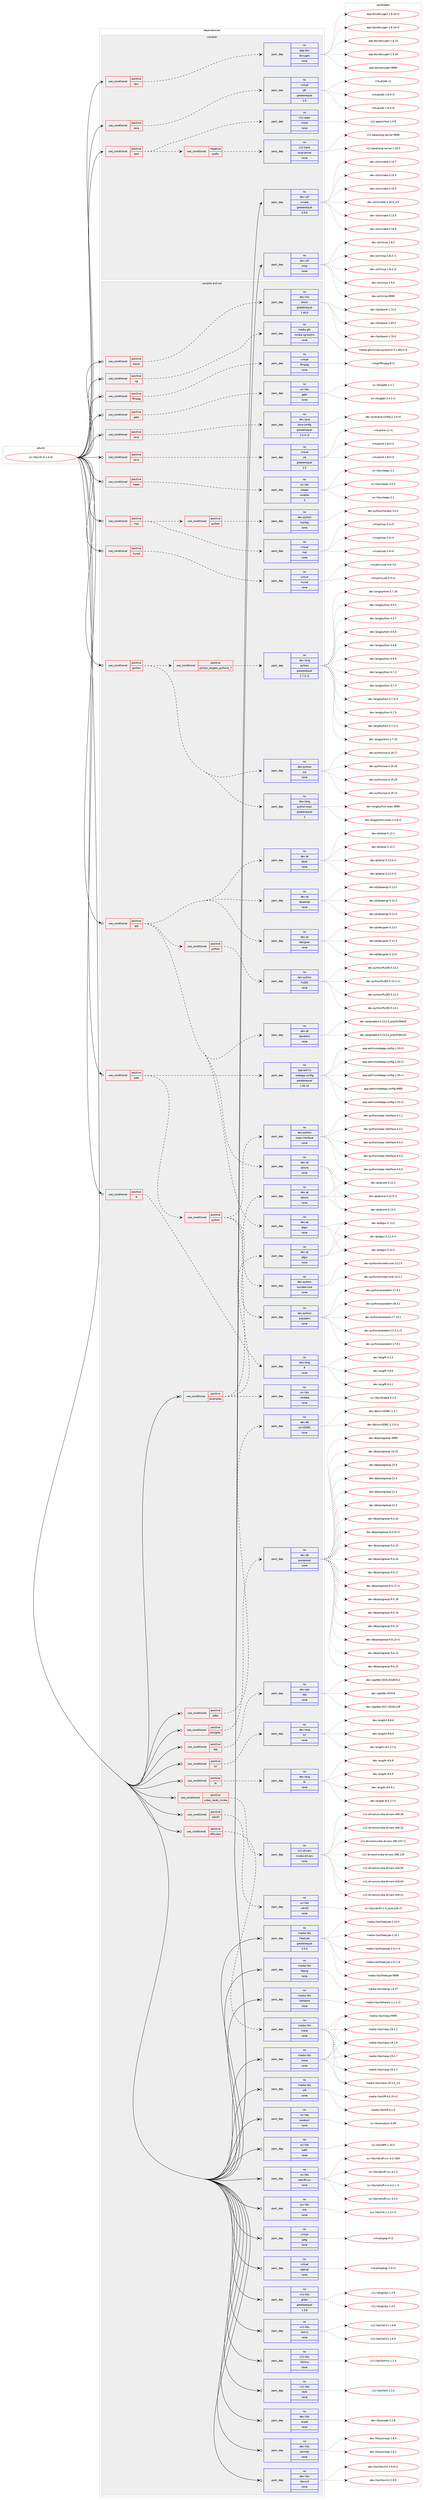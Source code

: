 digraph prolog {

# *************
# Graph options
# *************

newrank=true;
concentrate=true;
compound=true;
graph [rankdir=LR,fontname=Helvetica,fontsize=10,ranksep=1.5];#, ranksep=2.5, nodesep=0.2];
edge  [arrowhead=vee];
node  [fontname=Helvetica,fontsize=10];

# **********
# The ebuild
# **********

subgraph cluster_leftcol {
color=gray;
rank=same;
label=<<i>ebuild</i>>;
id [label="sci-libs/vtk-6.1.0-r4", color=red, width=4, href="../sci-libs/vtk-6.1.0-r4.svg"];
}

# ****************
# The dependencies
# ****************

subgraph cluster_midcol {
color=gray;
label=<<i>dependencies</i>>;
subgraph cluster_compile {
fillcolor="#eeeeee";
style=filled;
label=<<i>compile</i>>;
subgraph cond208922 {
dependency860444 [label=<<TABLE BORDER="0" CELLBORDER="1" CELLSPACING="0" CELLPADDING="4"><TR><TD ROWSPAN="3" CELLPADDING="10">use_conditional</TD></TR><TR><TD>positive</TD></TR><TR><TD>doc</TD></TR></TABLE>>, shape=none, color=red];
subgraph pack636320 {
dependency860445 [label=<<TABLE BORDER="0" CELLBORDER="1" CELLSPACING="0" CELLPADDING="4" WIDTH="220"><TR><TD ROWSPAN="6" CELLPADDING="30">pack_dep</TD></TR><TR><TD WIDTH="110">no</TD></TR><TR><TD>app-doc</TD></TR><TR><TD>doxygen</TD></TR><TR><TD>none</TD></TR><TR><TD></TD></TR></TABLE>>, shape=none, color=blue];
}
dependency860444:e -> dependency860445:w [weight=20,style="dashed",arrowhead="vee"];
}
id:e -> dependency860444:w [weight=20,style="solid",arrowhead="vee"];
subgraph cond208923 {
dependency860446 [label=<<TABLE BORDER="0" CELLBORDER="1" CELLSPACING="0" CELLPADDING="4"><TR><TD ROWSPAN="3" CELLPADDING="10">use_conditional</TD></TR><TR><TD>positive</TD></TR><TR><TD>java</TD></TR></TABLE>>, shape=none, color=red];
subgraph pack636321 {
dependency860447 [label=<<TABLE BORDER="0" CELLBORDER="1" CELLSPACING="0" CELLPADDING="4" WIDTH="220"><TR><TD ROWSPAN="6" CELLPADDING="30">pack_dep</TD></TR><TR><TD WIDTH="110">no</TD></TR><TR><TD>virtual</TD></TR><TR><TD>jdk</TD></TR><TR><TD>greaterequal</TD></TR><TR><TD>1.5</TD></TR></TABLE>>, shape=none, color=blue];
}
dependency860446:e -> dependency860447:w [weight=20,style="dashed",arrowhead="vee"];
}
id:e -> dependency860446:w [weight=20,style="solid",arrowhead="vee"];
subgraph cond208924 {
dependency860448 [label=<<TABLE BORDER="0" CELLBORDER="1" CELLSPACING="0" CELLPADDING="4"><TR><TD ROWSPAN="3" CELLPADDING="10">use_conditional</TD></TR><TR><TD>positive</TD></TR><TR><TD>test</TD></TR></TABLE>>, shape=none, color=red];
subgraph cond208925 {
dependency860449 [label=<<TABLE BORDER="0" CELLBORDER="1" CELLSPACING="0" CELLPADDING="4"><TR><TD ROWSPAN="3" CELLPADDING="10">use_conditional</TD></TR><TR><TD>negative</TD></TR><TR><TD>prefix</TD></TR></TABLE>>, shape=none, color=red];
subgraph pack636322 {
dependency860450 [label=<<TABLE BORDER="0" CELLBORDER="1" CELLSPACING="0" CELLPADDING="4" WIDTH="220"><TR><TD ROWSPAN="6" CELLPADDING="30">pack_dep</TD></TR><TR><TD WIDTH="110">no</TD></TR><TR><TD>x11-base</TD></TR><TR><TD>xorg-server</TD></TR><TR><TD>none</TD></TR><TR><TD></TD></TR></TABLE>>, shape=none, color=blue];
}
dependency860449:e -> dependency860450:w [weight=20,style="dashed",arrowhead="vee"];
}
dependency860448:e -> dependency860449:w [weight=20,style="dashed",arrowhead="vee"];
subgraph pack636323 {
dependency860451 [label=<<TABLE BORDER="0" CELLBORDER="1" CELLSPACING="0" CELLPADDING="4" WIDTH="220"><TR><TD ROWSPAN="6" CELLPADDING="30">pack_dep</TD></TR><TR><TD WIDTH="110">no</TD></TR><TR><TD>x11-apps</TD></TR><TR><TD>xhost</TD></TR><TR><TD>none</TD></TR><TR><TD></TD></TR></TABLE>>, shape=none, color=blue];
}
dependency860448:e -> dependency860451:w [weight=20,style="dashed",arrowhead="vee"];
}
id:e -> dependency860448:w [weight=20,style="solid",arrowhead="vee"];
subgraph pack636324 {
dependency860452 [label=<<TABLE BORDER="0" CELLBORDER="1" CELLSPACING="0" CELLPADDING="4" WIDTH="220"><TR><TD ROWSPAN="6" CELLPADDING="30">pack_dep</TD></TR><TR><TD WIDTH="110">no</TD></TR><TR><TD>dev-util</TD></TR><TR><TD>cmake</TD></TR><TR><TD>greaterequal</TD></TR><TR><TD>3.9.6</TD></TR></TABLE>>, shape=none, color=blue];
}
id:e -> dependency860452:w [weight=20,style="solid",arrowhead="vee"];
subgraph pack636325 {
dependency860453 [label=<<TABLE BORDER="0" CELLBORDER="1" CELLSPACING="0" CELLPADDING="4" WIDTH="220"><TR><TD ROWSPAN="6" CELLPADDING="30">pack_dep</TD></TR><TR><TD WIDTH="110">no</TD></TR><TR><TD>dev-util</TD></TR><TR><TD>ninja</TD></TR><TR><TD>none</TD></TR><TR><TD></TD></TR></TABLE>>, shape=none, color=blue];
}
id:e -> dependency860453:w [weight=20,style="solid",arrowhead="vee"];
}
subgraph cluster_compileandrun {
fillcolor="#eeeeee";
style=filled;
label=<<i>compile and run</i>>;
subgraph cond208926 {
dependency860454 [label=<<TABLE BORDER="0" CELLBORDER="1" CELLSPACING="0" CELLPADDING="4"><TR><TD ROWSPAN="3" CELLPADDING="10">use_conditional</TD></TR><TR><TD>positive</TD></TR><TR><TD>R</TD></TR></TABLE>>, shape=none, color=red];
subgraph pack636326 {
dependency860455 [label=<<TABLE BORDER="0" CELLBORDER="1" CELLSPACING="0" CELLPADDING="4" WIDTH="220"><TR><TD ROWSPAN="6" CELLPADDING="30">pack_dep</TD></TR><TR><TD WIDTH="110">no</TD></TR><TR><TD>dev-lang</TD></TR><TR><TD>R</TD></TR><TR><TD>none</TD></TR><TR><TD></TD></TR></TABLE>>, shape=none, color=blue];
}
dependency860454:e -> dependency860455:w [weight=20,style="dashed",arrowhead="vee"];
}
id:e -> dependency860454:w [weight=20,style="solid",arrowhead="odotvee"];
subgraph cond208927 {
dependency860456 [label=<<TABLE BORDER="0" CELLBORDER="1" CELLSPACING="0" CELLPADDING="4"><TR><TD ROWSPAN="3" CELLPADDING="10">use_conditional</TD></TR><TR><TD>positive</TD></TR><TR><TD>boost</TD></TR></TABLE>>, shape=none, color=red];
subgraph pack636327 {
dependency860457 [label=<<TABLE BORDER="0" CELLBORDER="1" CELLSPACING="0" CELLPADDING="4" WIDTH="220"><TR><TD ROWSPAN="6" CELLPADDING="30">pack_dep</TD></TR><TR><TD WIDTH="110">no</TD></TR><TR><TD>dev-libs</TD></TR><TR><TD>boost</TD></TR><TR><TD>greaterequal</TD></TR><TR><TD>1.40.0</TD></TR></TABLE>>, shape=none, color=blue];
}
dependency860456:e -> dependency860457:w [weight=20,style="dashed",arrowhead="vee"];
}
id:e -> dependency860456:w [weight=20,style="solid",arrowhead="odotvee"];
subgraph cond208928 {
dependency860458 [label=<<TABLE BORDER="0" CELLBORDER="1" CELLSPACING="0" CELLPADDING="4"><TR><TD ROWSPAN="3" CELLPADDING="10">use_conditional</TD></TR><TR><TD>positive</TD></TR><TR><TD>cg</TD></TR></TABLE>>, shape=none, color=red];
subgraph pack636328 {
dependency860459 [label=<<TABLE BORDER="0" CELLBORDER="1" CELLSPACING="0" CELLPADDING="4" WIDTH="220"><TR><TD ROWSPAN="6" CELLPADDING="30">pack_dep</TD></TR><TR><TD WIDTH="110">no</TD></TR><TR><TD>media-gfx</TD></TR><TR><TD>nvidia-cg-toolkit</TD></TR><TR><TD>none</TD></TR><TR><TD></TD></TR></TABLE>>, shape=none, color=blue];
}
dependency860458:e -> dependency860459:w [weight=20,style="dashed",arrowhead="vee"];
}
id:e -> dependency860458:w [weight=20,style="solid",arrowhead="odotvee"];
subgraph cond208929 {
dependency860460 [label=<<TABLE BORDER="0" CELLBORDER="1" CELLSPACING="0" CELLPADDING="4"><TR><TD ROWSPAN="3" CELLPADDING="10">use_conditional</TD></TR><TR><TD>positive</TD></TR><TR><TD>examples</TD></TR></TABLE>>, shape=none, color=red];
subgraph pack636329 {
dependency860461 [label=<<TABLE BORDER="0" CELLBORDER="1" CELLSPACING="0" CELLPADDING="4" WIDTH="220"><TR><TD ROWSPAN="6" CELLPADDING="30">pack_dep</TD></TR><TR><TD WIDTH="110">no</TD></TR><TR><TD>dev-qt</TD></TR><TR><TD>qtcore</TD></TR><TR><TD>none</TD></TR><TR><TD></TD></TR></TABLE>>, shape=none, color=blue];
}
dependency860460:e -> dependency860461:w [weight=20,style="dashed",arrowhead="vee"];
subgraph pack636330 {
dependency860462 [label=<<TABLE BORDER="0" CELLBORDER="1" CELLSPACING="0" CELLPADDING="4" WIDTH="220"><TR><TD ROWSPAN="6" CELLPADDING="30">pack_dep</TD></TR><TR><TD WIDTH="110">no</TD></TR><TR><TD>dev-qt</TD></TR><TR><TD>qtgui</TD></TR><TR><TD>none</TD></TR><TR><TD></TD></TR></TABLE>>, shape=none, color=blue];
}
dependency860460:e -> dependency860462:w [weight=20,style="dashed",arrowhead="vee"];
subgraph pack636331 {
dependency860463 [label=<<TABLE BORDER="0" CELLBORDER="1" CELLSPACING="0" CELLPADDING="4" WIDTH="220"><TR><TD ROWSPAN="6" CELLPADDING="30">pack_dep</TD></TR><TR><TD WIDTH="110">no</TD></TR><TR><TD>sci-libs</TD></TR><TR><TD>vtkdata</TD></TR><TR><TD>none</TD></TR><TR><TD></TD></TR></TABLE>>, shape=none, color=blue];
}
dependency860460:e -> dependency860463:w [weight=20,style="dashed",arrowhead="vee"];
}
id:e -> dependency860460:w [weight=20,style="solid",arrowhead="odotvee"];
subgraph cond208930 {
dependency860464 [label=<<TABLE BORDER="0" CELLBORDER="1" CELLSPACING="0" CELLPADDING="4"><TR><TD ROWSPAN="3" CELLPADDING="10">use_conditional</TD></TR><TR><TD>positive</TD></TR><TR><TD>ffmpeg</TD></TR></TABLE>>, shape=none, color=red];
subgraph pack636332 {
dependency860465 [label=<<TABLE BORDER="0" CELLBORDER="1" CELLSPACING="0" CELLPADDING="4" WIDTH="220"><TR><TD ROWSPAN="6" CELLPADDING="30">pack_dep</TD></TR><TR><TD WIDTH="110">no</TD></TR><TR><TD>virtual</TD></TR><TR><TD>ffmpeg</TD></TR><TR><TD>none</TD></TR><TR><TD></TD></TR></TABLE>>, shape=none, color=blue];
}
dependency860464:e -> dependency860465:w [weight=20,style="dashed",arrowhead="vee"];
}
id:e -> dependency860464:w [weight=20,style="solid",arrowhead="odotvee"];
subgraph cond208931 {
dependency860466 [label=<<TABLE BORDER="0" CELLBORDER="1" CELLSPACING="0" CELLPADDING="4"><TR><TD ROWSPAN="3" CELLPADDING="10">use_conditional</TD></TR><TR><TD>positive</TD></TR><TR><TD>gdal</TD></TR></TABLE>>, shape=none, color=red];
subgraph pack636333 {
dependency860467 [label=<<TABLE BORDER="0" CELLBORDER="1" CELLSPACING="0" CELLPADDING="4" WIDTH="220"><TR><TD ROWSPAN="6" CELLPADDING="30">pack_dep</TD></TR><TR><TD WIDTH="110">no</TD></TR><TR><TD>sci-libs</TD></TR><TR><TD>gdal</TD></TR><TR><TD>none</TD></TR><TR><TD></TD></TR></TABLE>>, shape=none, color=blue];
}
dependency860466:e -> dependency860467:w [weight=20,style="dashed",arrowhead="vee"];
}
id:e -> dependency860466:w [weight=20,style="solid",arrowhead="odotvee"];
subgraph cond208932 {
dependency860468 [label=<<TABLE BORDER="0" CELLBORDER="1" CELLSPACING="0" CELLPADDING="4"><TR><TD ROWSPAN="3" CELLPADDING="10">use_conditional</TD></TR><TR><TD>positive</TD></TR><TR><TD>java</TD></TR></TABLE>>, shape=none, color=red];
subgraph pack636334 {
dependency860469 [label=<<TABLE BORDER="0" CELLBORDER="1" CELLSPACING="0" CELLPADDING="4" WIDTH="220"><TR><TD ROWSPAN="6" CELLPADDING="30">pack_dep</TD></TR><TR><TD WIDTH="110">no</TD></TR><TR><TD>dev-java</TD></TR><TR><TD>java-config</TD></TR><TR><TD>greaterequal</TD></TR><TR><TD>2.2.0-r3</TD></TR></TABLE>>, shape=none, color=blue];
}
dependency860468:e -> dependency860469:w [weight=20,style="dashed",arrowhead="vee"];
}
id:e -> dependency860468:w [weight=20,style="solid",arrowhead="odotvee"];
subgraph cond208933 {
dependency860470 [label=<<TABLE BORDER="0" CELLBORDER="1" CELLSPACING="0" CELLPADDING="4"><TR><TD ROWSPAN="3" CELLPADDING="10">use_conditional</TD></TR><TR><TD>positive</TD></TR><TR><TD>java</TD></TR></TABLE>>, shape=none, color=red];
subgraph pack636335 {
dependency860471 [label=<<TABLE BORDER="0" CELLBORDER="1" CELLSPACING="0" CELLPADDING="4" WIDTH="220"><TR><TD ROWSPAN="6" CELLPADDING="30">pack_dep</TD></TR><TR><TD WIDTH="110">no</TD></TR><TR><TD>virtual</TD></TR><TR><TD>jre</TD></TR><TR><TD>greaterequal</TD></TR><TR><TD>1.5</TD></TR></TABLE>>, shape=none, color=blue];
}
dependency860470:e -> dependency860471:w [weight=20,style="dashed",arrowhead="vee"];
}
id:e -> dependency860470:w [weight=20,style="solid",arrowhead="odotvee"];
subgraph cond208934 {
dependency860472 [label=<<TABLE BORDER="0" CELLBORDER="1" CELLSPACING="0" CELLPADDING="4"><TR><TD ROWSPAN="3" CELLPADDING="10">use_conditional</TD></TR><TR><TD>positive</TD></TR><TR><TD>kaapi</TD></TR></TABLE>>, shape=none, color=red];
subgraph pack636336 {
dependency860473 [label=<<TABLE BORDER="0" CELLBORDER="1" CELLSPACING="0" CELLPADDING="4" WIDTH="220"><TR><TD ROWSPAN="6" CELLPADDING="30">pack_dep</TD></TR><TR><TD WIDTH="110">no</TD></TR><TR><TD>sci-libs</TD></TR><TR><TD>xkaapi</TD></TR><TR><TD>smaller</TD></TR><TR><TD>3</TD></TR></TABLE>>, shape=none, color=blue];
}
dependency860472:e -> dependency860473:w [weight=20,style="dashed",arrowhead="vee"];
}
id:e -> dependency860472:w [weight=20,style="solid",arrowhead="odotvee"];
subgraph cond208935 {
dependency860474 [label=<<TABLE BORDER="0" CELLBORDER="1" CELLSPACING="0" CELLPADDING="4"><TR><TD ROWSPAN="3" CELLPADDING="10">use_conditional</TD></TR><TR><TD>positive</TD></TR><TR><TD>mpi</TD></TR></TABLE>>, shape=none, color=red];
subgraph pack636337 {
dependency860475 [label=<<TABLE BORDER="0" CELLBORDER="1" CELLSPACING="0" CELLPADDING="4" WIDTH="220"><TR><TD ROWSPAN="6" CELLPADDING="30">pack_dep</TD></TR><TR><TD WIDTH="110">no</TD></TR><TR><TD>virtual</TD></TR><TR><TD>mpi</TD></TR><TR><TD>none</TD></TR><TR><TD></TD></TR></TABLE>>, shape=none, color=blue];
}
dependency860474:e -> dependency860475:w [weight=20,style="dashed",arrowhead="vee"];
subgraph cond208936 {
dependency860476 [label=<<TABLE BORDER="0" CELLBORDER="1" CELLSPACING="0" CELLPADDING="4"><TR><TD ROWSPAN="3" CELLPADDING="10">use_conditional</TD></TR><TR><TD>positive</TD></TR><TR><TD>python</TD></TR></TABLE>>, shape=none, color=red];
subgraph pack636338 {
dependency860477 [label=<<TABLE BORDER="0" CELLBORDER="1" CELLSPACING="0" CELLPADDING="4" WIDTH="220"><TR><TD ROWSPAN="6" CELLPADDING="30">pack_dep</TD></TR><TR><TD WIDTH="110">no</TD></TR><TR><TD>dev-python</TD></TR><TR><TD>mpi4py</TD></TR><TR><TD>none</TD></TR><TR><TD></TD></TR></TABLE>>, shape=none, color=blue];
}
dependency860476:e -> dependency860477:w [weight=20,style="dashed",arrowhead="vee"];
}
dependency860474:e -> dependency860476:w [weight=20,style="dashed",arrowhead="vee"];
}
id:e -> dependency860474:w [weight=20,style="solid",arrowhead="odotvee"];
subgraph cond208937 {
dependency860478 [label=<<TABLE BORDER="0" CELLBORDER="1" CELLSPACING="0" CELLPADDING="4"><TR><TD ROWSPAN="3" CELLPADDING="10">use_conditional</TD></TR><TR><TD>positive</TD></TR><TR><TD>mysql</TD></TR></TABLE>>, shape=none, color=red];
subgraph pack636339 {
dependency860479 [label=<<TABLE BORDER="0" CELLBORDER="1" CELLSPACING="0" CELLPADDING="4" WIDTH="220"><TR><TD ROWSPAN="6" CELLPADDING="30">pack_dep</TD></TR><TR><TD WIDTH="110">no</TD></TR><TR><TD>virtual</TD></TR><TR><TD>mysql</TD></TR><TR><TD>none</TD></TR><TR><TD></TD></TR></TABLE>>, shape=none, color=blue];
}
dependency860478:e -> dependency860479:w [weight=20,style="dashed",arrowhead="vee"];
}
id:e -> dependency860478:w [weight=20,style="solid",arrowhead="odotvee"];
subgraph cond208938 {
dependency860480 [label=<<TABLE BORDER="0" CELLBORDER="1" CELLSPACING="0" CELLPADDING="4"><TR><TD ROWSPAN="3" CELLPADDING="10">use_conditional</TD></TR><TR><TD>positive</TD></TR><TR><TD>odbc</TD></TR></TABLE>>, shape=none, color=red];
subgraph pack636340 {
dependency860481 [label=<<TABLE BORDER="0" CELLBORDER="1" CELLSPACING="0" CELLPADDING="4" WIDTH="220"><TR><TD ROWSPAN="6" CELLPADDING="30">pack_dep</TD></TR><TR><TD WIDTH="110">no</TD></TR><TR><TD>dev-db</TD></TR><TR><TD>unixODBC</TD></TR><TR><TD>none</TD></TR><TR><TD></TD></TR></TABLE>>, shape=none, color=blue];
}
dependency860480:e -> dependency860481:w [weight=20,style="dashed",arrowhead="vee"];
}
id:e -> dependency860480:w [weight=20,style="solid",arrowhead="odotvee"];
subgraph cond208939 {
dependency860482 [label=<<TABLE BORDER="0" CELLBORDER="1" CELLSPACING="0" CELLPADDING="4"><TR><TD ROWSPAN="3" CELLPADDING="10">use_conditional</TD></TR><TR><TD>positive</TD></TR><TR><TD>offscreen</TD></TR></TABLE>>, shape=none, color=red];
subgraph pack636341 {
dependency860483 [label=<<TABLE BORDER="0" CELLBORDER="1" CELLSPACING="0" CELLPADDING="4" WIDTH="220"><TR><TD ROWSPAN="6" CELLPADDING="30">pack_dep</TD></TR><TR><TD WIDTH="110">no</TD></TR><TR><TD>media-libs</TD></TR><TR><TD>mesa</TD></TR><TR><TD>none</TD></TR><TR><TD></TD></TR></TABLE>>, shape=none, color=blue];
}
dependency860482:e -> dependency860483:w [weight=20,style="dashed",arrowhead="vee"];
}
id:e -> dependency860482:w [weight=20,style="solid",arrowhead="odotvee"];
subgraph cond208940 {
dependency860484 [label=<<TABLE BORDER="0" CELLBORDER="1" CELLSPACING="0" CELLPADDING="4"><TR><TD ROWSPAN="3" CELLPADDING="10">use_conditional</TD></TR><TR><TD>positive</TD></TR><TR><TD>postgres</TD></TR></TABLE>>, shape=none, color=red];
subgraph pack636342 {
dependency860485 [label=<<TABLE BORDER="0" CELLBORDER="1" CELLSPACING="0" CELLPADDING="4" WIDTH="220"><TR><TD ROWSPAN="6" CELLPADDING="30">pack_dep</TD></TR><TR><TD WIDTH="110">no</TD></TR><TR><TD>dev-db</TD></TR><TR><TD>postgresql</TD></TR><TR><TD>none</TD></TR><TR><TD></TD></TR></TABLE>>, shape=none, color=blue];
}
dependency860484:e -> dependency860485:w [weight=20,style="dashed",arrowhead="vee"];
}
id:e -> dependency860484:w [weight=20,style="solid",arrowhead="odotvee"];
subgraph cond208941 {
dependency860486 [label=<<TABLE BORDER="0" CELLBORDER="1" CELLSPACING="0" CELLPADDING="4"><TR><TD ROWSPAN="3" CELLPADDING="10">use_conditional</TD></TR><TR><TD>positive</TD></TR><TR><TD>python</TD></TR></TABLE>>, shape=none, color=red];
subgraph cond208942 {
dependency860487 [label=<<TABLE BORDER="0" CELLBORDER="1" CELLSPACING="0" CELLPADDING="4"><TR><TD ROWSPAN="3" CELLPADDING="10">use_conditional</TD></TR><TR><TD>positive</TD></TR><TR><TD>python_targets_python2_7</TD></TR></TABLE>>, shape=none, color=red];
subgraph pack636343 {
dependency860488 [label=<<TABLE BORDER="0" CELLBORDER="1" CELLSPACING="0" CELLPADDING="4" WIDTH="220"><TR><TD ROWSPAN="6" CELLPADDING="30">pack_dep</TD></TR><TR><TD WIDTH="110">no</TD></TR><TR><TD>dev-lang</TD></TR><TR><TD>python</TD></TR><TR><TD>greaterequal</TD></TR><TR><TD>2.7.5-r2</TD></TR></TABLE>>, shape=none, color=blue];
}
dependency860487:e -> dependency860488:w [weight=20,style="dashed",arrowhead="vee"];
}
dependency860486:e -> dependency860487:w [weight=20,style="dashed",arrowhead="vee"];
subgraph pack636344 {
dependency860489 [label=<<TABLE BORDER="0" CELLBORDER="1" CELLSPACING="0" CELLPADDING="4" WIDTH="220"><TR><TD ROWSPAN="6" CELLPADDING="30">pack_dep</TD></TR><TR><TD WIDTH="110">no</TD></TR><TR><TD>dev-lang</TD></TR><TR><TD>python-exec</TD></TR><TR><TD>greaterequal</TD></TR><TR><TD>2</TD></TR></TABLE>>, shape=none, color=blue];
}
dependency860486:e -> dependency860489:w [weight=20,style="dashed",arrowhead="vee"];
subgraph pack636345 {
dependency860490 [label=<<TABLE BORDER="0" CELLBORDER="1" CELLSPACING="0" CELLPADDING="4" WIDTH="220"><TR><TD ROWSPAN="6" CELLPADDING="30">pack_dep</TD></TR><TR><TD WIDTH="110">no</TD></TR><TR><TD>dev-python</TD></TR><TR><TD>sip</TD></TR><TR><TD>none</TD></TR><TR><TD></TD></TR></TABLE>>, shape=none, color=blue];
}
dependency860486:e -> dependency860490:w [weight=20,style="dashed",arrowhead="vee"];
}
id:e -> dependency860486:w [weight=20,style="solid",arrowhead="odotvee"];
subgraph cond208943 {
dependency860491 [label=<<TABLE BORDER="0" CELLBORDER="1" CELLSPACING="0" CELLPADDING="4"><TR><TD ROWSPAN="3" CELLPADDING="10">use_conditional</TD></TR><TR><TD>positive</TD></TR><TR><TD>qt5</TD></TR></TABLE>>, shape=none, color=red];
subgraph pack636346 {
dependency860492 [label=<<TABLE BORDER="0" CELLBORDER="1" CELLSPACING="0" CELLPADDING="4" WIDTH="220"><TR><TD ROWSPAN="6" CELLPADDING="30">pack_dep</TD></TR><TR><TD WIDTH="110">no</TD></TR><TR><TD>dev-qt</TD></TR><TR><TD>designer</TD></TR><TR><TD>none</TD></TR><TR><TD></TD></TR></TABLE>>, shape=none, color=blue];
}
dependency860491:e -> dependency860492:w [weight=20,style="dashed",arrowhead="vee"];
subgraph pack636347 {
dependency860493 [label=<<TABLE BORDER="0" CELLBORDER="1" CELLSPACING="0" CELLPADDING="4" WIDTH="220"><TR><TD ROWSPAN="6" CELLPADDING="30">pack_dep</TD></TR><TR><TD WIDTH="110">no</TD></TR><TR><TD>dev-qt</TD></TR><TR><TD>qtcore</TD></TR><TR><TD>none</TD></TR><TR><TD></TD></TR></TABLE>>, shape=none, color=blue];
}
dependency860491:e -> dependency860493:w [weight=20,style="dashed",arrowhead="vee"];
subgraph pack636348 {
dependency860494 [label=<<TABLE BORDER="0" CELLBORDER="1" CELLSPACING="0" CELLPADDING="4" WIDTH="220"><TR><TD ROWSPAN="6" CELLPADDING="30">pack_dep</TD></TR><TR><TD WIDTH="110">no</TD></TR><TR><TD>dev-qt</TD></TR><TR><TD>qtgui</TD></TR><TR><TD>none</TD></TR><TR><TD></TD></TR></TABLE>>, shape=none, color=blue];
}
dependency860491:e -> dependency860494:w [weight=20,style="dashed",arrowhead="vee"];
subgraph pack636349 {
dependency860495 [label=<<TABLE BORDER="0" CELLBORDER="1" CELLSPACING="0" CELLPADDING="4" WIDTH="220"><TR><TD ROWSPAN="6" CELLPADDING="30">pack_dep</TD></TR><TR><TD WIDTH="110">no</TD></TR><TR><TD>dev-qt</TD></TR><TR><TD>qtopengl</TD></TR><TR><TD>none</TD></TR><TR><TD></TD></TR></TABLE>>, shape=none, color=blue];
}
dependency860491:e -> dependency860495:w [weight=20,style="dashed",arrowhead="vee"];
subgraph pack636350 {
dependency860496 [label=<<TABLE BORDER="0" CELLBORDER="1" CELLSPACING="0" CELLPADDING="4" WIDTH="220"><TR><TD ROWSPAN="6" CELLPADDING="30">pack_dep</TD></TR><TR><TD WIDTH="110">no</TD></TR><TR><TD>dev-qt</TD></TR><TR><TD>qtsql</TD></TR><TR><TD>none</TD></TR><TR><TD></TD></TR></TABLE>>, shape=none, color=blue];
}
dependency860491:e -> dependency860496:w [weight=20,style="dashed",arrowhead="vee"];
subgraph pack636351 {
dependency860497 [label=<<TABLE BORDER="0" CELLBORDER="1" CELLSPACING="0" CELLPADDING="4" WIDTH="220"><TR><TD ROWSPAN="6" CELLPADDING="30">pack_dep</TD></TR><TR><TD WIDTH="110">no</TD></TR><TR><TD>dev-qt</TD></TR><TR><TD>qtwebkit</TD></TR><TR><TD>none</TD></TR><TR><TD></TD></TR></TABLE>>, shape=none, color=blue];
}
dependency860491:e -> dependency860497:w [weight=20,style="dashed",arrowhead="vee"];
subgraph cond208944 {
dependency860498 [label=<<TABLE BORDER="0" CELLBORDER="1" CELLSPACING="0" CELLPADDING="4"><TR><TD ROWSPAN="3" CELLPADDING="10">use_conditional</TD></TR><TR><TD>positive</TD></TR><TR><TD>python</TD></TR></TABLE>>, shape=none, color=red];
subgraph pack636352 {
dependency860499 [label=<<TABLE BORDER="0" CELLBORDER="1" CELLSPACING="0" CELLPADDING="4" WIDTH="220"><TR><TD ROWSPAN="6" CELLPADDING="30">pack_dep</TD></TR><TR><TD WIDTH="110">no</TD></TR><TR><TD>dev-python</TD></TR><TR><TD>PyQt5</TD></TR><TR><TD>none</TD></TR><TR><TD></TD></TR></TABLE>>, shape=none, color=blue];
}
dependency860498:e -> dependency860499:w [weight=20,style="dashed",arrowhead="vee"];
}
dependency860491:e -> dependency860498:w [weight=20,style="dashed",arrowhead="vee"];
}
id:e -> dependency860491:w [weight=20,style="solid",arrowhead="odotvee"];
subgraph cond208945 {
dependency860500 [label=<<TABLE BORDER="0" CELLBORDER="1" CELLSPACING="0" CELLPADDING="4"><TR><TD ROWSPAN="3" CELLPADDING="10">use_conditional</TD></TR><TR><TD>positive</TD></TR><TR><TD>tbb</TD></TR></TABLE>>, shape=none, color=red];
subgraph pack636353 {
dependency860501 [label=<<TABLE BORDER="0" CELLBORDER="1" CELLSPACING="0" CELLPADDING="4" WIDTH="220"><TR><TD ROWSPAN="6" CELLPADDING="30">pack_dep</TD></TR><TR><TD WIDTH="110">no</TD></TR><TR><TD>dev-cpp</TD></TR><TR><TD>tbb</TD></TR><TR><TD>none</TD></TR><TR><TD></TD></TR></TABLE>>, shape=none, color=blue];
}
dependency860500:e -> dependency860501:w [weight=20,style="dashed",arrowhead="vee"];
}
id:e -> dependency860500:w [weight=20,style="solid",arrowhead="odotvee"];
subgraph cond208946 {
dependency860502 [label=<<TABLE BORDER="0" CELLBORDER="1" CELLSPACING="0" CELLPADDING="4"><TR><TD ROWSPAN="3" CELLPADDING="10">use_conditional</TD></TR><TR><TD>positive</TD></TR><TR><TD>tcl</TD></TR></TABLE>>, shape=none, color=red];
subgraph pack636354 {
dependency860503 [label=<<TABLE BORDER="0" CELLBORDER="1" CELLSPACING="0" CELLPADDING="4" WIDTH="220"><TR><TD ROWSPAN="6" CELLPADDING="30">pack_dep</TD></TR><TR><TD WIDTH="110">no</TD></TR><TR><TD>dev-lang</TD></TR><TR><TD>tcl</TD></TR><TR><TD>none</TD></TR><TR><TD></TD></TR></TABLE>>, shape=none, color=blue];
}
dependency860502:e -> dependency860503:w [weight=20,style="dashed",arrowhead="vee"];
}
id:e -> dependency860502:w [weight=20,style="solid",arrowhead="odotvee"];
subgraph cond208947 {
dependency860504 [label=<<TABLE BORDER="0" CELLBORDER="1" CELLSPACING="0" CELLPADDING="4"><TR><TD ROWSPAN="3" CELLPADDING="10">use_conditional</TD></TR><TR><TD>positive</TD></TR><TR><TD>tk</TD></TR></TABLE>>, shape=none, color=red];
subgraph pack636355 {
dependency860505 [label=<<TABLE BORDER="0" CELLBORDER="1" CELLSPACING="0" CELLPADDING="4" WIDTH="220"><TR><TD ROWSPAN="6" CELLPADDING="30">pack_dep</TD></TR><TR><TD WIDTH="110">no</TD></TR><TR><TD>dev-lang</TD></TR><TR><TD>tk</TD></TR><TR><TD>none</TD></TR><TR><TD></TD></TR></TABLE>>, shape=none, color=blue];
}
dependency860504:e -> dependency860505:w [weight=20,style="dashed",arrowhead="vee"];
}
id:e -> dependency860504:w [weight=20,style="solid",arrowhead="odotvee"];
subgraph cond208948 {
dependency860506 [label=<<TABLE BORDER="0" CELLBORDER="1" CELLSPACING="0" CELLPADDING="4"><TR><TD ROWSPAN="3" CELLPADDING="10">use_conditional</TD></TR><TR><TD>positive</TD></TR><TR><TD>video_cards_nvidia</TD></TR></TABLE>>, shape=none, color=red];
subgraph pack636356 {
dependency860507 [label=<<TABLE BORDER="0" CELLBORDER="1" CELLSPACING="0" CELLPADDING="4" WIDTH="220"><TR><TD ROWSPAN="6" CELLPADDING="30">pack_dep</TD></TR><TR><TD WIDTH="110">no</TD></TR><TR><TD>x11-drivers</TD></TR><TR><TD>nvidia-drivers</TD></TR><TR><TD>none</TD></TR><TR><TD></TD></TR></TABLE>>, shape=none, color=blue];
}
dependency860506:e -> dependency860507:w [weight=20,style="dashed",arrowhead="vee"];
}
id:e -> dependency860506:w [weight=20,style="solid",arrowhead="odotvee"];
subgraph cond208949 {
dependency860508 [label=<<TABLE BORDER="0" CELLBORDER="1" CELLSPACING="0" CELLPADDING="4"><TR><TD ROWSPAN="3" CELLPADDING="10">use_conditional</TD></TR><TR><TD>positive</TD></TR><TR><TD>web</TD></TR></TABLE>>, shape=none, color=red];
subgraph pack636357 {
dependency860509 [label=<<TABLE BORDER="0" CELLBORDER="1" CELLSPACING="0" CELLPADDING="4" WIDTH="220"><TR><TD ROWSPAN="6" CELLPADDING="30">pack_dep</TD></TR><TR><TD WIDTH="110">no</TD></TR><TR><TD>app-admin</TD></TR><TR><TD>webapp-config</TD></TR><TR><TD>greaterequal</TD></TR><TR><TD>1.50.15</TD></TR></TABLE>>, shape=none, color=blue];
}
dependency860508:e -> dependency860509:w [weight=20,style="dashed",arrowhead="vee"];
subgraph cond208950 {
dependency860510 [label=<<TABLE BORDER="0" CELLBORDER="1" CELLSPACING="0" CELLPADDING="4"><TR><TD ROWSPAN="3" CELLPADDING="10">use_conditional</TD></TR><TR><TD>positive</TD></TR><TR><TD>python</TD></TR></TABLE>>, shape=none, color=red];
subgraph pack636358 {
dependency860511 [label=<<TABLE BORDER="0" CELLBORDER="1" CELLSPACING="0" CELLPADDING="4" WIDTH="220"><TR><TD ROWSPAN="6" CELLPADDING="30">pack_dep</TD></TR><TR><TD WIDTH="110">no</TD></TR><TR><TD>dev-python</TD></TR><TR><TD>autobahn</TD></TR><TR><TD>none</TD></TR><TR><TD></TD></TR></TABLE>>, shape=none, color=blue];
}
dependency860510:e -> dependency860511:w [weight=20,style="dashed",arrowhead="vee"];
subgraph pack636359 {
dependency860512 [label=<<TABLE BORDER="0" CELLBORDER="1" CELLSPACING="0" CELLPADDING="4" WIDTH="220"><TR><TD ROWSPAN="6" CELLPADDING="30">pack_dep</TD></TR><TR><TD WIDTH="110">no</TD></TR><TR><TD>dev-python</TD></TR><TR><TD>twisted-core</TD></TR><TR><TD>none</TD></TR><TR><TD></TD></TR></TABLE>>, shape=none, color=blue];
}
dependency860510:e -> dependency860512:w [weight=20,style="dashed",arrowhead="vee"];
subgraph pack636360 {
dependency860513 [label=<<TABLE BORDER="0" CELLBORDER="1" CELLSPACING="0" CELLPADDING="4" WIDTH="220"><TR><TD ROWSPAN="6" CELLPADDING="30">pack_dep</TD></TR><TR><TD WIDTH="110">no</TD></TR><TR><TD>dev-python</TD></TR><TR><TD>zope-interface</TD></TR><TR><TD>none</TD></TR><TR><TD></TD></TR></TABLE>>, shape=none, color=blue];
}
dependency860510:e -> dependency860513:w [weight=20,style="dashed",arrowhead="vee"];
}
dependency860508:e -> dependency860510:w [weight=20,style="dashed",arrowhead="vee"];
}
id:e -> dependency860508:w [weight=20,style="solid",arrowhead="odotvee"];
subgraph cond208951 {
dependency860514 [label=<<TABLE BORDER="0" CELLBORDER="1" CELLSPACING="0" CELLPADDING="4"><TR><TD ROWSPAN="3" CELLPADDING="10">use_conditional</TD></TR><TR><TD>positive</TD></TR><TR><TD>xdmf2</TD></TR></TABLE>>, shape=none, color=red];
subgraph pack636361 {
dependency860515 [label=<<TABLE BORDER="0" CELLBORDER="1" CELLSPACING="0" CELLPADDING="4" WIDTH="220"><TR><TD ROWSPAN="6" CELLPADDING="30">pack_dep</TD></TR><TR><TD WIDTH="110">no</TD></TR><TR><TD>sci-libs</TD></TR><TR><TD>xdmf2</TD></TR><TR><TD>none</TD></TR><TR><TD></TD></TR></TABLE>>, shape=none, color=blue];
}
dependency860514:e -> dependency860515:w [weight=20,style="dashed",arrowhead="vee"];
}
id:e -> dependency860514:w [weight=20,style="solid",arrowhead="odotvee"];
subgraph pack636362 {
dependency860516 [label=<<TABLE BORDER="0" CELLBORDER="1" CELLSPACING="0" CELLPADDING="4" WIDTH="220"><TR><TD ROWSPAN="6" CELLPADDING="30">pack_dep</TD></TR><TR><TD WIDTH="110">no</TD></TR><TR><TD>dev-libs</TD></TR><TR><TD>expat</TD></TR><TR><TD>none</TD></TR><TR><TD></TD></TR></TABLE>>, shape=none, color=blue];
}
id:e -> dependency860516:w [weight=20,style="solid",arrowhead="odotvee"];
subgraph pack636363 {
dependency860517 [label=<<TABLE BORDER="0" CELLBORDER="1" CELLSPACING="0" CELLPADDING="4" WIDTH="220"><TR><TD ROWSPAN="6" CELLPADDING="30">pack_dep</TD></TR><TR><TD WIDTH="110">no</TD></TR><TR><TD>dev-libs</TD></TR><TR><TD>jsoncpp</TD></TR><TR><TD>none</TD></TR><TR><TD></TD></TR></TABLE>>, shape=none, color=blue];
}
id:e -> dependency860517:w [weight=20,style="solid",arrowhead="odotvee"];
subgraph pack636364 {
dependency860518 [label=<<TABLE BORDER="0" CELLBORDER="1" CELLSPACING="0" CELLPADDING="4" WIDTH="220"><TR><TD ROWSPAN="6" CELLPADDING="30">pack_dep</TD></TR><TR><TD WIDTH="110">no</TD></TR><TR><TD>dev-libs</TD></TR><TR><TD>libxml2</TD></TR><TR><TD>none</TD></TR><TR><TD></TD></TR></TABLE>>, shape=none, color=blue];
}
id:e -> dependency860518:w [weight=20,style="solid",arrowhead="odotvee"];
subgraph pack636365 {
dependency860519 [label=<<TABLE BORDER="0" CELLBORDER="1" CELLSPACING="0" CELLPADDING="4" WIDTH="220"><TR><TD ROWSPAN="6" CELLPADDING="30">pack_dep</TD></TR><TR><TD WIDTH="110">no</TD></TR><TR><TD>media-libs</TD></TR><TR><TD>freetype</TD></TR><TR><TD>greaterequal</TD></TR><TR><TD>2.5.4</TD></TR></TABLE>>, shape=none, color=blue];
}
id:e -> dependency860519:w [weight=20,style="solid",arrowhead="odotvee"];
subgraph pack636366 {
dependency860520 [label=<<TABLE BORDER="0" CELLBORDER="1" CELLSPACING="0" CELLPADDING="4" WIDTH="220"><TR><TD ROWSPAN="6" CELLPADDING="30">pack_dep</TD></TR><TR><TD WIDTH="110">no</TD></TR><TR><TD>media-libs</TD></TR><TR><TD>libpng</TD></TR><TR><TD>none</TD></TR><TR><TD></TD></TR></TABLE>>, shape=none, color=blue];
}
id:e -> dependency860520:w [weight=20,style="solid",arrowhead="odotvee"];
subgraph pack636367 {
dependency860521 [label=<<TABLE BORDER="0" CELLBORDER="1" CELLSPACING="0" CELLPADDING="4" WIDTH="220"><TR><TD ROWSPAN="6" CELLPADDING="30">pack_dep</TD></TR><TR><TD WIDTH="110">no</TD></TR><TR><TD>media-libs</TD></TR><TR><TD>libtheora</TD></TR><TR><TD>none</TD></TR><TR><TD></TD></TR></TABLE>>, shape=none, color=blue];
}
id:e -> dependency860521:w [weight=20,style="solid",arrowhead="odotvee"];
subgraph pack636368 {
dependency860522 [label=<<TABLE BORDER="0" CELLBORDER="1" CELLSPACING="0" CELLPADDING="4" WIDTH="220"><TR><TD ROWSPAN="6" CELLPADDING="30">pack_dep</TD></TR><TR><TD WIDTH="110">no</TD></TR><TR><TD>media-libs</TD></TR><TR><TD>mesa</TD></TR><TR><TD>none</TD></TR><TR><TD></TD></TR></TABLE>>, shape=none, color=blue];
}
id:e -> dependency860522:w [weight=20,style="solid",arrowhead="odotvee"];
subgraph pack636369 {
dependency860523 [label=<<TABLE BORDER="0" CELLBORDER="1" CELLSPACING="0" CELLPADDING="4" WIDTH="220"><TR><TD ROWSPAN="6" CELLPADDING="30">pack_dep</TD></TR><TR><TD WIDTH="110">no</TD></TR><TR><TD>media-libs</TD></TR><TR><TD>tiff</TD></TR><TR><TD>none</TD></TR><TR><TD></TD></TR></TABLE>>, shape=none, color=blue];
}
id:e -> dependency860523:w [weight=20,style="solid",arrowhead="odotvee"];
subgraph pack636370 {
dependency860524 [label=<<TABLE BORDER="0" CELLBORDER="1" CELLSPACING="0" CELLPADDING="4" WIDTH="220"><TR><TD ROWSPAN="6" CELLPADDING="30">pack_dep</TD></TR><TR><TD WIDTH="110">no</TD></TR><TR><TD>sci-libs</TD></TR><TR><TD>exodusii</TD></TR><TR><TD>none</TD></TR><TR><TD></TD></TR></TABLE>>, shape=none, color=blue];
}
id:e -> dependency860524:w [weight=20,style="solid",arrowhead="odotvee"];
subgraph pack636371 {
dependency860525 [label=<<TABLE BORDER="0" CELLBORDER="1" CELLSPACING="0" CELLPADDING="4" WIDTH="220"><TR><TD ROWSPAN="6" CELLPADDING="30">pack_dep</TD></TR><TR><TD WIDTH="110">no</TD></TR><TR><TD>sci-libs</TD></TR><TR><TD>hdf5</TD></TR><TR><TD>none</TD></TR><TR><TD></TD></TR></TABLE>>, shape=none, color=blue];
}
id:e -> dependency860525:w [weight=20,style="solid",arrowhead="odotvee"];
subgraph pack636372 {
dependency860526 [label=<<TABLE BORDER="0" CELLBORDER="1" CELLSPACING="0" CELLPADDING="4" WIDTH="220"><TR><TD ROWSPAN="6" CELLPADDING="30">pack_dep</TD></TR><TR><TD WIDTH="110">no</TD></TR><TR><TD>sci-libs</TD></TR><TR><TD>netcdf-cxx</TD></TR><TR><TD>none</TD></TR><TR><TD></TD></TR></TABLE>>, shape=none, color=blue];
}
id:e -> dependency860526:w [weight=20,style="solid",arrowhead="odotvee"];
subgraph pack636373 {
dependency860527 [label=<<TABLE BORDER="0" CELLBORDER="1" CELLSPACING="0" CELLPADDING="4" WIDTH="220"><TR><TD ROWSPAN="6" CELLPADDING="30">pack_dep</TD></TR><TR><TD WIDTH="110">no</TD></TR><TR><TD>sys-libs</TD></TR><TR><TD>zlib</TD></TR><TR><TD>none</TD></TR><TR><TD></TD></TR></TABLE>>, shape=none, color=blue];
}
id:e -> dependency860527:w [weight=20,style="solid",arrowhead="odotvee"];
subgraph pack636374 {
dependency860528 [label=<<TABLE BORDER="0" CELLBORDER="1" CELLSPACING="0" CELLPADDING="4" WIDTH="220"><TR><TD ROWSPAN="6" CELLPADDING="30">pack_dep</TD></TR><TR><TD WIDTH="110">no</TD></TR><TR><TD>virtual</TD></TR><TR><TD>jpeg</TD></TR><TR><TD>none</TD></TR><TR><TD></TD></TR></TABLE>>, shape=none, color=blue];
}
id:e -> dependency860528:w [weight=20,style="solid",arrowhead="odotvee"];
subgraph pack636375 {
dependency860529 [label=<<TABLE BORDER="0" CELLBORDER="1" CELLSPACING="0" CELLPADDING="4" WIDTH="220"><TR><TD ROWSPAN="6" CELLPADDING="30">pack_dep</TD></TR><TR><TD WIDTH="110">no</TD></TR><TR><TD>virtual</TD></TR><TR><TD>opengl</TD></TR><TR><TD>none</TD></TR><TR><TD></TD></TR></TABLE>>, shape=none, color=blue];
}
id:e -> dependency860529:w [weight=20,style="solid",arrowhead="odotvee"];
subgraph pack636376 {
dependency860530 [label=<<TABLE BORDER="0" CELLBORDER="1" CELLSPACING="0" CELLPADDING="4" WIDTH="220"><TR><TD ROWSPAN="6" CELLPADDING="30">pack_dep</TD></TR><TR><TD WIDTH="110">no</TD></TR><TR><TD>x11-libs</TD></TR><TR><TD>gl2ps</TD></TR><TR><TD>greaterequal</TD></TR><TR><TD>1.3.8</TD></TR></TABLE>>, shape=none, color=blue];
}
id:e -> dependency860530:w [weight=20,style="solid",arrowhead="odotvee"];
subgraph pack636377 {
dependency860531 [label=<<TABLE BORDER="0" CELLBORDER="1" CELLSPACING="0" CELLPADDING="4" WIDTH="220"><TR><TD ROWSPAN="6" CELLPADDING="30">pack_dep</TD></TR><TR><TD WIDTH="110">no</TD></TR><TR><TD>x11-libs</TD></TR><TR><TD>libX11</TD></TR><TR><TD>none</TD></TR><TR><TD></TD></TR></TABLE>>, shape=none, color=blue];
}
id:e -> dependency860531:w [weight=20,style="solid",arrowhead="odotvee"];
subgraph pack636378 {
dependency860532 [label=<<TABLE BORDER="0" CELLBORDER="1" CELLSPACING="0" CELLPADDING="4" WIDTH="220"><TR><TD ROWSPAN="6" CELLPADDING="30">pack_dep</TD></TR><TR><TD WIDTH="110">no</TD></TR><TR><TD>x11-libs</TD></TR><TR><TD>libXmu</TD></TR><TR><TD>none</TD></TR><TR><TD></TD></TR></TABLE>>, shape=none, color=blue];
}
id:e -> dependency860532:w [weight=20,style="solid",arrowhead="odotvee"];
subgraph pack636379 {
dependency860533 [label=<<TABLE BORDER="0" CELLBORDER="1" CELLSPACING="0" CELLPADDING="4" WIDTH="220"><TR><TD ROWSPAN="6" CELLPADDING="30">pack_dep</TD></TR><TR><TD WIDTH="110">no</TD></TR><TR><TD>x11-libs</TD></TR><TR><TD>libXt</TD></TR><TR><TD>none</TD></TR><TR><TD></TD></TR></TABLE>>, shape=none, color=blue];
}
id:e -> dependency860533:w [weight=20,style="solid",arrowhead="odotvee"];
}
subgraph cluster_run {
fillcolor="#eeeeee";
style=filled;
label=<<i>run</i>>;
}
}

# **************
# The candidates
# **************

subgraph cluster_choices {
rank=same;
color=gray;
label=<<i>candidates</i>>;

subgraph choice636320 {
color=black;
nodesep=1;
choice97112112451001119947100111120121103101110454946564649524511449 [label="app-doc/doxygen-1.8.14-r1", color=red, width=4,href="../app-doc/doxygen-1.8.14-r1.svg"];
choice97112112451001119947100111120121103101110454946564649524511450 [label="app-doc/doxygen-1.8.14-r2", color=red, width=4,href="../app-doc/doxygen-1.8.14-r2.svg"];
choice9711211245100111994710011112012110310111045494656464953 [label="app-doc/doxygen-1.8.15", color=red, width=4,href="../app-doc/doxygen-1.8.15.svg"];
choice9711211245100111994710011112012110310111045494656464954 [label="app-doc/doxygen-1.8.16", color=red, width=4,href="../app-doc/doxygen-1.8.16.svg"];
choice971121124510011199471001111201211031011104557575757 [label="app-doc/doxygen-9999", color=red, width=4,href="../app-doc/doxygen-9999.svg"];
dependency860445:e -> choice97112112451001119947100111120121103101110454946564649524511449:w [style=dotted,weight="100"];
dependency860445:e -> choice97112112451001119947100111120121103101110454946564649524511450:w [style=dotted,weight="100"];
dependency860445:e -> choice9711211245100111994710011112012110310111045494656464953:w [style=dotted,weight="100"];
dependency860445:e -> choice9711211245100111994710011112012110310111045494656464954:w [style=dotted,weight="100"];
dependency860445:e -> choice971121124510011199471001111201211031011104557575757:w [style=dotted,weight="100"];
}
subgraph choice636321 {
color=black;
nodesep=1;
choice11810511411611797108471061001074549465646484511451 [label="virtual/jdk-1.8.0-r3", color=red, width=4,href="../virtual/jdk-1.8.0-r3.svg"];
choice11810511411611797108471061001074549465646484511452 [label="virtual/jdk-1.8.0-r4", color=red, width=4,href="../virtual/jdk-1.8.0-r4.svg"];
choice1181051141161179710847106100107454949 [label="virtual/jdk-11", color=red, width=4,href="../virtual/jdk-11.svg"];
dependency860447:e -> choice11810511411611797108471061001074549465646484511451:w [style=dotted,weight="100"];
dependency860447:e -> choice11810511411611797108471061001074549465646484511452:w [style=dotted,weight="100"];
dependency860447:e -> choice1181051141161179710847106100107454949:w [style=dotted,weight="100"];
}
subgraph choice636322 {
color=black;
nodesep=1;
choice1204949459897115101471201111141034511510111411810111445494650484653 [label="x11-base/xorg-server-1.20.5", color=red, width=4,href="../x11-base/xorg-server-1.20.5.svg"];
choice120494945989711510147120111114103451151011141181011144557575757 [label="x11-base/xorg-server-9999", color=red, width=4,href="../x11-base/xorg-server-9999.svg"];
dependency860450:e -> choice1204949459897115101471201111141034511510111411810111445494650484653:w [style=dotted,weight="100"];
dependency860450:e -> choice120494945989711510147120111114103451151011141181011144557575757:w [style=dotted,weight="100"];
}
subgraph choice636323 {
color=black;
nodesep=1;
choice1204949459711211211547120104111115116454946484656 [label="x11-apps/xhost-1.0.8", color=red, width=4,href="../x11-apps/xhost-1.0.8.svg"];
dependency860451:e -> choice1204949459711211211547120104111115116454946484656:w [style=dotted,weight="100"];
}
subgraph choice636324 {
color=black;
nodesep=1;
choice1001011184511711610510847991099710710145514649514653 [label="dev-util/cmake-3.13.5", color=red, width=4,href="../dev-util/cmake-3.13.5.svg"];
choice1001011184511711610510847991099710710145514649524654 [label="dev-util/cmake-3.14.6", color=red, width=4,href="../dev-util/cmake-3.14.6.svg"];
choice1001011184511711610510847991099710710145514649524655 [label="dev-util/cmake-3.14.7", color=red, width=4,href="../dev-util/cmake-3.14.7.svg"];
choice1001011184511711610510847991099710710145514649534652 [label="dev-util/cmake-3.15.4", color=red, width=4,href="../dev-util/cmake-3.15.4.svg"];
choice1001011184511711610510847991099710710145514649534653 [label="dev-util/cmake-3.15.5", color=red, width=4,href="../dev-util/cmake-3.15.5.svg"];
choice1001011184511711610510847991099710710145514649544648951149951 [label="dev-util/cmake-3.16.0_rc3", color=red, width=4,href="../dev-util/cmake-3.16.0_rc3.svg"];
dependency860452:e -> choice1001011184511711610510847991099710710145514649514653:w [style=dotted,weight="100"];
dependency860452:e -> choice1001011184511711610510847991099710710145514649524654:w [style=dotted,weight="100"];
dependency860452:e -> choice1001011184511711610510847991099710710145514649524655:w [style=dotted,weight="100"];
dependency860452:e -> choice1001011184511711610510847991099710710145514649534652:w [style=dotted,weight="100"];
dependency860452:e -> choice1001011184511711610510847991099710710145514649534653:w [style=dotted,weight="100"];
dependency860452:e -> choice1001011184511711610510847991099710710145514649544648951149951:w [style=dotted,weight="100"];
}
subgraph choice636325 {
color=black;
nodesep=1;
choice100101118451171161051084711010511010697454946564650 [label="dev-util/ninja-1.8.2", color=red, width=4,href="../dev-util/ninja-1.8.2.svg"];
choice1001011184511711610510847110105110106974549465646504511449 [label="dev-util/ninja-1.8.2-r1", color=red, width=4,href="../dev-util/ninja-1.8.2-r1.svg"];
choice1001011184511711610510847110105110106974549465646504511450 [label="dev-util/ninja-1.8.2-r2", color=red, width=4,href="../dev-util/ninja-1.8.2-r2.svg"];
choice100101118451171161051084711010511010697454946574648 [label="dev-util/ninja-1.9.0", color=red, width=4,href="../dev-util/ninja-1.9.0.svg"];
choice1001011184511711610510847110105110106974557575757 [label="dev-util/ninja-9999", color=red, width=4,href="../dev-util/ninja-9999.svg"];
dependency860453:e -> choice100101118451171161051084711010511010697454946564650:w [style=dotted,weight="100"];
dependency860453:e -> choice1001011184511711610510847110105110106974549465646504511449:w [style=dotted,weight="100"];
dependency860453:e -> choice1001011184511711610510847110105110106974549465646504511450:w [style=dotted,weight="100"];
dependency860453:e -> choice100101118451171161051084711010511010697454946574648:w [style=dotted,weight="100"];
dependency860453:e -> choice1001011184511711610510847110105110106974557575757:w [style=dotted,weight="100"];
}
subgraph choice636326 {
color=black;
nodesep=1;
choice10010111845108971101034782455146524649 [label="dev-lang/R-3.4.1", color=red, width=4,href="../dev-lang/R-3.4.1.svg"];
choice10010111845108971101034782455146534651 [label="dev-lang/R-3.5.3", color=red, width=4,href="../dev-lang/R-3.5.3.svg"];
choice10010111845108971101034782455146544648 [label="dev-lang/R-3.6.0", color=red, width=4,href="../dev-lang/R-3.6.0.svg"];
dependency860455:e -> choice10010111845108971101034782455146524649:w [style=dotted,weight="100"];
dependency860455:e -> choice10010111845108971101034782455146534651:w [style=dotted,weight="100"];
dependency860455:e -> choice10010111845108971101034782455146544648:w [style=dotted,weight="100"];
}
subgraph choice636327 {
color=black;
nodesep=1;
choice1001011184510810598115479811111111511645494654534648 [label="dev-libs/boost-1.65.0", color=red, width=4,href="../dev-libs/boost-1.65.0.svg"];
choice1001011184510810598115479811111111511645494655484648 [label="dev-libs/boost-1.70.0", color=red, width=4,href="../dev-libs/boost-1.70.0.svg"];
choice1001011184510810598115479811111111511645494655494648 [label="dev-libs/boost-1.71.0", color=red, width=4,href="../dev-libs/boost-1.71.0.svg"];
dependency860457:e -> choice1001011184510810598115479811111111511645494654534648:w [style=dotted,weight="100"];
dependency860457:e -> choice1001011184510810598115479811111111511645494655484648:w [style=dotted,weight="100"];
dependency860457:e -> choice1001011184510810598115479811111111511645494655494648:w [style=dotted,weight="100"];
}
subgraph choice636328 {
color=black;
nodesep=1;
choice109101100105974510310212047110118105100105974599103451161111111081071051164551464946484849514511453 [label="media-gfx/nvidia-cg-toolkit-3.1.0013-r5", color=red, width=4,href="../media-gfx/nvidia-cg-toolkit-3.1.0013-r5.svg"];
dependency860459:e -> choice109101100105974510310212047110118105100105974599103451161111111081071051164551464946484849514511453:w [style=dotted,weight="100"];
}
subgraph choice636329 {
color=black;
nodesep=1;
choice10010111845113116471131169911111410145534649504651 [label="dev-qt/qtcore-5.12.3", color=red, width=4,href="../dev-qt/qtcore-5.12.3.svg"];
choice100101118451131164711311699111114101455346495046534511449 [label="dev-qt/qtcore-5.12.5-r1", color=red, width=4,href="../dev-qt/qtcore-5.12.5-r1.svg"];
choice10010111845113116471131169911111410145534649514650 [label="dev-qt/qtcore-5.13.2", color=red, width=4,href="../dev-qt/qtcore-5.13.2.svg"];
dependency860461:e -> choice10010111845113116471131169911111410145534649504651:w [style=dotted,weight="100"];
dependency860461:e -> choice100101118451131164711311699111114101455346495046534511449:w [style=dotted,weight="100"];
dependency860461:e -> choice10010111845113116471131169911111410145534649514650:w [style=dotted,weight="100"];
}
subgraph choice636330 {
color=black;
nodesep=1;
choice1001011184511311647113116103117105455346495046514511449 [label="dev-qt/qtgui-5.12.3-r1", color=red, width=4,href="../dev-qt/qtgui-5.12.3-r1.svg"];
choice100101118451131164711311610311710545534649504653 [label="dev-qt/qtgui-5.12.5", color=red, width=4,href="../dev-qt/qtgui-5.12.5.svg"];
choice100101118451131164711311610311710545534649514650 [label="dev-qt/qtgui-5.13.2", color=red, width=4,href="../dev-qt/qtgui-5.13.2.svg"];
dependency860462:e -> choice1001011184511311647113116103117105455346495046514511449:w [style=dotted,weight="100"];
dependency860462:e -> choice100101118451131164711311610311710545534649504653:w [style=dotted,weight="100"];
dependency860462:e -> choice100101118451131164711311610311710545534649514650:w [style=dotted,weight="100"];
}
subgraph choice636331 {
color=black;
nodesep=1;
choice115991054510810598115471181161071009711697455446494648 [label="sci-libs/vtkdata-6.1.0", color=red, width=4,href="../sci-libs/vtkdata-6.1.0.svg"];
dependency860463:e -> choice115991054510810598115471181161071009711697455446494648:w [style=dotted,weight="100"];
}
subgraph choice636332 {
color=black;
nodesep=1;
choice118105114116117971084710210210911210110345574511450 [label="virtual/ffmpeg-9-r2", color=red, width=4,href="../virtual/ffmpeg-9-r2.svg"];
dependency860465:e -> choice118105114116117971084710210210911210110345574511450:w [style=dotted,weight="100"];
}
subgraph choice636333 {
color=black;
nodesep=1;
choice1159910545108105981154710310097108455046524649 [label="sci-libs/gdal-2.4.1", color=red, width=4,href="../sci-libs/gdal-2.4.1.svg"];
choice11599105451081059811547103100971084550465246494511449 [label="sci-libs/gdal-2.4.1-r1", color=red, width=4,href="../sci-libs/gdal-2.4.1-r1.svg"];
dependency860467:e -> choice1159910545108105981154710310097108455046524649:w [style=dotted,weight="100"];
dependency860467:e -> choice11599105451081059811547103100971084550465246494511449:w [style=dotted,weight="100"];
}
subgraph choice636334 {
color=black;
nodesep=1;
choice10010111845106971189747106971189745991111101021051034550465046484511452 [label="dev-java/java-config-2.2.0-r4", color=red, width=4,href="../dev-java/java-config-2.2.0-r4.svg"];
dependency860469:e -> choice10010111845106971189747106971189745991111101021051034550465046484511452:w [style=dotted,weight="100"];
}
subgraph choice636335 {
color=black;
nodesep=1;
choice11810511411611797108471061141014549465646484511449 [label="virtual/jre-1.8.0-r1", color=red, width=4,href="../virtual/jre-1.8.0-r1.svg"];
choice11810511411611797108471061141014549465646484511450 [label="virtual/jre-1.8.0-r2", color=red, width=4,href="../virtual/jre-1.8.0-r2.svg"];
choice11810511411611797108471061141014549494511449 [label="virtual/jre-11-r1", color=red, width=4,href="../virtual/jre-11-r1.svg"];
dependency860471:e -> choice11810511411611797108471061141014549465646484511449:w [style=dotted,weight="100"];
dependency860471:e -> choice11810511411611797108471061141014549465646484511450:w [style=dotted,weight="100"];
dependency860471:e -> choice11810511411611797108471061141014549494511449:w [style=dotted,weight="100"];
}
subgraph choice636336 {
color=black;
nodesep=1;
choice11599105451081059811547120107979711210545504649 [label="sci-libs/xkaapi-2.1", color=red, width=4,href="../sci-libs/xkaapi-2.1.svg"];
choice11599105451081059811547120107979711210545504650 [label="sci-libs/xkaapi-2.2", color=red, width=4,href="../sci-libs/xkaapi-2.2.svg"];
choice115991054510810598115471201079797112105455146484651 [label="sci-libs/xkaapi-3.0.3", color=red, width=4,href="../sci-libs/xkaapi-3.0.3.svg"];
dependency860473:e -> choice11599105451081059811547120107979711210545504649:w [style=dotted,weight="100"];
dependency860473:e -> choice11599105451081059811547120107979711210545504650:w [style=dotted,weight="100"];
dependency860473:e -> choice115991054510810598115471201079797112105455146484651:w [style=dotted,weight="100"];
}
subgraph choice636337 {
color=black;
nodesep=1;
choice1181051141161179710847109112105455046484511451 [label="virtual/mpi-2.0-r3", color=red, width=4,href="../virtual/mpi-2.0-r3.svg"];
choice1181051141161179710847109112105455046484511452 [label="virtual/mpi-2.0-r4", color=red, width=4,href="../virtual/mpi-2.0-r4.svg"];
choice1181051141161179710847109112105455046484511453 [label="virtual/mpi-2.0-r5", color=red, width=4,href="../virtual/mpi-2.0-r5.svg"];
dependency860475:e -> choice1181051141161179710847109112105455046484511451:w [style=dotted,weight="100"];
dependency860475:e -> choice1181051141161179710847109112105455046484511452:w [style=dotted,weight="100"];
dependency860475:e -> choice1181051141161179710847109112105455046484511453:w [style=dotted,weight="100"];
}
subgraph choice636338 {
color=black;
nodesep=1;
choice100101118451121211161041111104710911210552112121455146484650 [label="dev-python/mpi4py-3.0.2", color=red, width=4,href="../dev-python/mpi4py-3.0.2.svg"];
dependency860477:e -> choice100101118451121211161041111104710911210552112121455146484650:w [style=dotted,weight="100"];
}
subgraph choice636339 {
color=black;
nodesep=1;
choice1181051141161179710847109121115113108455346534511450 [label="virtual/mysql-5.5-r2", color=red, width=4,href="../virtual/mysql-5.5-r2.svg"];
choice118105114116117971084710912111511310845534654451144951 [label="virtual/mysql-5.6-r13", color=red, width=4,href="../virtual/mysql-5.6-r13.svg"];
dependency860479:e -> choice1181051141161179710847109121115113108455346534511450:w [style=dotted,weight="100"];
dependency860479:e -> choice118105114116117971084710912111511310845534654451144951:w [style=dotted,weight="100"];
}
subgraph choice636340 {
color=black;
nodesep=1;
choice100101118451009847117110105120796866674550465146534511449 [label="dev-db/unixODBC-2.3.5-r1", color=red, width=4,href="../dev-db/unixODBC-2.3.5-r1.svg"];
choice10010111845100984711711010512079686667455046514655 [label="dev-db/unixODBC-2.3.7", color=red, width=4,href="../dev-db/unixODBC-2.3.7.svg"];
dependency860481:e -> choice100101118451009847117110105120796866674550465146534511449:w [style=dotted,weight="100"];
dependency860481:e -> choice10010111845100984711711010512079686667455046514655:w [style=dotted,weight="100"];
}
subgraph choice636341 {
color=black;
nodesep=1;
choice109101100105974510810598115471091011159745495746494655 [label="media-libs/mesa-19.1.7", color=red, width=4,href="../media-libs/mesa-19.1.7.svg"];
choice109101100105974510810598115471091011159745495746494656 [label="media-libs/mesa-19.1.8", color=red, width=4,href="../media-libs/mesa-19.1.8.svg"];
choice109101100105974510810598115471091011159745495746504650 [label="media-libs/mesa-19.2.2", color=red, width=4,href="../media-libs/mesa-19.2.2.svg"];
choice109101100105974510810598115471091011159745495746504651 [label="media-libs/mesa-19.2.3", color=red, width=4,href="../media-libs/mesa-19.2.3.svg"];
choice109101100105974510810598115471091011159745495746514648951149950 [label="media-libs/mesa-19.3.0_rc2", color=red, width=4,href="../media-libs/mesa-19.3.0_rc2.svg"];
choice10910110010597451081059811547109101115974557575757 [label="media-libs/mesa-9999", color=red, width=4,href="../media-libs/mesa-9999.svg"];
dependency860483:e -> choice109101100105974510810598115471091011159745495746494655:w [style=dotted,weight="100"];
dependency860483:e -> choice109101100105974510810598115471091011159745495746494656:w [style=dotted,weight="100"];
dependency860483:e -> choice109101100105974510810598115471091011159745495746504650:w [style=dotted,weight="100"];
dependency860483:e -> choice109101100105974510810598115471091011159745495746504651:w [style=dotted,weight="100"];
dependency860483:e -> choice109101100105974510810598115471091011159745495746514648951149950:w [style=dotted,weight="100"];
dependency860483:e -> choice10910110010597451081059811547109101115974557575757:w [style=dotted,weight="100"];
}
subgraph choice636342 {
color=black;
nodesep=1;
choice100101118451009847112111115116103114101115113108454948464948 [label="dev-db/postgresql-10.10", color=red, width=4,href="../dev-db/postgresql-10.10.svg"];
choice1001011184510098471121111151161031141011151131084549484657 [label="dev-db/postgresql-10.9", color=red, width=4,href="../dev-db/postgresql-10.9.svg"];
choice1001011184510098471121111151161031141011151131084549494652 [label="dev-db/postgresql-11.4", color=red, width=4,href="../dev-db/postgresql-11.4.svg"];
choice1001011184510098471121111151161031141011151131084549494653 [label="dev-db/postgresql-11.5", color=red, width=4,href="../dev-db/postgresql-11.5.svg"];
choice1001011184510098471121111151161031141011151131084549504648 [label="dev-db/postgresql-12.0", color=red, width=4,href="../dev-db/postgresql-12.0.svg"];
choice10010111845100984711211111511610311410111511310845574652465050 [label="dev-db/postgresql-9.4.22", color=red, width=4,href="../dev-db/postgresql-9.4.22.svg"];
choice100101118451009847112111115116103114101115113108455746524650504511449 [label="dev-db/postgresql-9.4.22-r1", color=red, width=4,href="../dev-db/postgresql-9.4.22-r1.svg"];
choice10010111845100984711211111511610311410111511310845574652465051 [label="dev-db/postgresql-9.4.23", color=red, width=4,href="../dev-db/postgresql-9.4.23.svg"];
choice10010111845100984711211111511610311410111511310845574652465052 [label="dev-db/postgresql-9.4.24", color=red, width=4,href="../dev-db/postgresql-9.4.24.svg"];
choice10010111845100984711211111511610311410111511310845574653464955 [label="dev-db/postgresql-9.5.17", color=red, width=4,href="../dev-db/postgresql-9.5.17.svg"];
choice100101118451009847112111115116103114101115113108455746534649554511449 [label="dev-db/postgresql-9.5.17-r1", color=red, width=4,href="../dev-db/postgresql-9.5.17-r1.svg"];
choice10010111845100984711211111511610311410111511310845574653464956 [label="dev-db/postgresql-9.5.18", color=red, width=4,href="../dev-db/postgresql-9.5.18.svg"];
choice10010111845100984711211111511610311410111511310845574653464957 [label="dev-db/postgresql-9.5.19", color=red, width=4,href="../dev-db/postgresql-9.5.19.svg"];
choice10010111845100984711211111511610311410111511310845574654464951 [label="dev-db/postgresql-9.6.13", color=red, width=4,href="../dev-db/postgresql-9.6.13.svg"];
choice100101118451009847112111115116103114101115113108455746544649514511449 [label="dev-db/postgresql-9.6.13-r1", color=red, width=4,href="../dev-db/postgresql-9.6.13-r1.svg"];
choice10010111845100984711211111511610311410111511310845574654464952 [label="dev-db/postgresql-9.6.14", color=red, width=4,href="../dev-db/postgresql-9.6.14.svg"];
choice10010111845100984711211111511610311410111511310845574654464953 [label="dev-db/postgresql-9.6.15", color=red, width=4,href="../dev-db/postgresql-9.6.15.svg"];
choice1001011184510098471121111151161031141011151131084557575757 [label="dev-db/postgresql-9999", color=red, width=4,href="../dev-db/postgresql-9999.svg"];
dependency860485:e -> choice100101118451009847112111115116103114101115113108454948464948:w [style=dotted,weight="100"];
dependency860485:e -> choice1001011184510098471121111151161031141011151131084549484657:w [style=dotted,weight="100"];
dependency860485:e -> choice1001011184510098471121111151161031141011151131084549494652:w [style=dotted,weight="100"];
dependency860485:e -> choice1001011184510098471121111151161031141011151131084549494653:w [style=dotted,weight="100"];
dependency860485:e -> choice1001011184510098471121111151161031141011151131084549504648:w [style=dotted,weight="100"];
dependency860485:e -> choice10010111845100984711211111511610311410111511310845574652465050:w [style=dotted,weight="100"];
dependency860485:e -> choice100101118451009847112111115116103114101115113108455746524650504511449:w [style=dotted,weight="100"];
dependency860485:e -> choice10010111845100984711211111511610311410111511310845574652465051:w [style=dotted,weight="100"];
dependency860485:e -> choice10010111845100984711211111511610311410111511310845574652465052:w [style=dotted,weight="100"];
dependency860485:e -> choice10010111845100984711211111511610311410111511310845574653464955:w [style=dotted,weight="100"];
dependency860485:e -> choice100101118451009847112111115116103114101115113108455746534649554511449:w [style=dotted,weight="100"];
dependency860485:e -> choice10010111845100984711211111511610311410111511310845574653464956:w [style=dotted,weight="100"];
dependency860485:e -> choice10010111845100984711211111511610311410111511310845574653464957:w [style=dotted,weight="100"];
dependency860485:e -> choice10010111845100984711211111511610311410111511310845574654464951:w [style=dotted,weight="100"];
dependency860485:e -> choice100101118451009847112111115116103114101115113108455746544649514511449:w [style=dotted,weight="100"];
dependency860485:e -> choice10010111845100984711211111511610311410111511310845574654464952:w [style=dotted,weight="100"];
dependency860485:e -> choice10010111845100984711211111511610311410111511310845574654464953:w [style=dotted,weight="100"];
dependency860485:e -> choice1001011184510098471121111151161031141011151131084557575757:w [style=dotted,weight="100"];
}
subgraph choice636343 {
color=black;
nodesep=1;
choice10010111845108971101034711212111610411111045504655464953 [label="dev-lang/python-2.7.15", color=red, width=4,href="../dev-lang/python-2.7.15.svg"];
choice10010111845108971101034711212111610411111045504655464954 [label="dev-lang/python-2.7.16", color=red, width=4,href="../dev-lang/python-2.7.16.svg"];
choice100101118451089711010347112121116104111110455146534653 [label="dev-lang/python-3.5.5", color=red, width=4,href="../dev-lang/python-3.5.5.svg"];
choice100101118451089711010347112121116104111110455146534655 [label="dev-lang/python-3.5.7", color=red, width=4,href="../dev-lang/python-3.5.7.svg"];
choice100101118451089711010347112121116104111110455146544653 [label="dev-lang/python-3.6.5", color=red, width=4,href="../dev-lang/python-3.6.5.svg"];
choice100101118451089711010347112121116104111110455146544656 [label="dev-lang/python-3.6.8", color=red, width=4,href="../dev-lang/python-3.6.8.svg"];
choice100101118451089711010347112121116104111110455146544657 [label="dev-lang/python-3.6.9", color=red, width=4,href="../dev-lang/python-3.6.9.svg"];
choice100101118451089711010347112121116104111110455146554650 [label="dev-lang/python-3.7.2", color=red, width=4,href="../dev-lang/python-3.7.2.svg"];
choice100101118451089711010347112121116104111110455146554651 [label="dev-lang/python-3.7.3", color=red, width=4,href="../dev-lang/python-3.7.3.svg"];
choice1001011184510897110103471121211161041111104551465546524511449 [label="dev-lang/python-3.7.4-r1", color=red, width=4,href="../dev-lang/python-3.7.4-r1.svg"];
choice100101118451089711010347112121116104111110455146554653 [label="dev-lang/python-3.7.5", color=red, width=4,href="../dev-lang/python-3.7.5.svg"];
choice1001011184510897110103471121211161041111104551465546534511449 [label="dev-lang/python-3.7.5-r1", color=red, width=4,href="../dev-lang/python-3.7.5-r1.svg"];
dependency860488:e -> choice10010111845108971101034711212111610411111045504655464953:w [style=dotted,weight="100"];
dependency860488:e -> choice10010111845108971101034711212111610411111045504655464954:w [style=dotted,weight="100"];
dependency860488:e -> choice100101118451089711010347112121116104111110455146534653:w [style=dotted,weight="100"];
dependency860488:e -> choice100101118451089711010347112121116104111110455146534655:w [style=dotted,weight="100"];
dependency860488:e -> choice100101118451089711010347112121116104111110455146544653:w [style=dotted,weight="100"];
dependency860488:e -> choice100101118451089711010347112121116104111110455146544656:w [style=dotted,weight="100"];
dependency860488:e -> choice100101118451089711010347112121116104111110455146544657:w [style=dotted,weight="100"];
dependency860488:e -> choice100101118451089711010347112121116104111110455146554650:w [style=dotted,weight="100"];
dependency860488:e -> choice100101118451089711010347112121116104111110455146554651:w [style=dotted,weight="100"];
dependency860488:e -> choice1001011184510897110103471121211161041111104551465546524511449:w [style=dotted,weight="100"];
dependency860488:e -> choice100101118451089711010347112121116104111110455146554653:w [style=dotted,weight="100"];
dependency860488:e -> choice1001011184510897110103471121211161041111104551465546534511449:w [style=dotted,weight="100"];
}
subgraph choice636344 {
color=black;
nodesep=1;
choice10010111845108971101034711212111610411111045101120101994550465246544511449 [label="dev-lang/python-exec-2.4.6-r1", color=red, width=4,href="../dev-lang/python-exec-2.4.6-r1.svg"];
choice10010111845108971101034711212111610411111045101120101994557575757 [label="dev-lang/python-exec-9999", color=red, width=4,href="../dev-lang/python-exec-9999.svg"];
dependency860489:e -> choice10010111845108971101034711212111610411111045101120101994550465246544511449:w [style=dotted,weight="100"];
dependency860489:e -> choice10010111845108971101034711212111610411111045101120101994557575757:w [style=dotted,weight="100"];
}
subgraph choice636345 {
color=black;
nodesep=1;
choice10010111845112121116104111110471151051124552464957464951 [label="dev-python/sip-4.19.13", color=red, width=4,href="../dev-python/sip-4.19.13.svg"];
choice10010111845112121116104111110471151051124552464957464955 [label="dev-python/sip-4.19.17", color=red, width=4,href="../dev-python/sip-4.19.17.svg"];
choice10010111845112121116104111110471151051124552464957464956 [label="dev-python/sip-4.19.18", color=red, width=4,href="../dev-python/sip-4.19.18.svg"];
choice10010111845112121116104111110471151051124552464957464957 [label="dev-python/sip-4.19.19", color=red, width=4,href="../dev-python/sip-4.19.19.svg"];
dependency860490:e -> choice10010111845112121116104111110471151051124552464957464951:w [style=dotted,weight="100"];
dependency860490:e -> choice10010111845112121116104111110471151051124552464957464955:w [style=dotted,weight="100"];
dependency860490:e -> choice10010111845112121116104111110471151051124552464957464956:w [style=dotted,weight="100"];
dependency860490:e -> choice10010111845112121116104111110471151051124552464957464957:w [style=dotted,weight="100"];
}
subgraph choice636346 {
color=black;
nodesep=1;
choice100101118451131164710010111510510311010111445534649504651 [label="dev-qt/designer-5.12.3", color=red, width=4,href="../dev-qt/designer-5.12.3.svg"];
choice100101118451131164710010111510510311010111445534649504653 [label="dev-qt/designer-5.12.5", color=red, width=4,href="../dev-qt/designer-5.12.5.svg"];
choice100101118451131164710010111510510311010111445534649514650 [label="dev-qt/designer-5.13.2", color=red, width=4,href="../dev-qt/designer-5.13.2.svg"];
dependency860492:e -> choice100101118451131164710010111510510311010111445534649504651:w [style=dotted,weight="100"];
dependency860492:e -> choice100101118451131164710010111510510311010111445534649504653:w [style=dotted,weight="100"];
dependency860492:e -> choice100101118451131164710010111510510311010111445534649514650:w [style=dotted,weight="100"];
}
subgraph choice636347 {
color=black;
nodesep=1;
choice10010111845113116471131169911111410145534649504651 [label="dev-qt/qtcore-5.12.3", color=red, width=4,href="../dev-qt/qtcore-5.12.3.svg"];
choice100101118451131164711311699111114101455346495046534511449 [label="dev-qt/qtcore-5.12.5-r1", color=red, width=4,href="../dev-qt/qtcore-5.12.5-r1.svg"];
choice10010111845113116471131169911111410145534649514650 [label="dev-qt/qtcore-5.13.2", color=red, width=4,href="../dev-qt/qtcore-5.13.2.svg"];
dependency860493:e -> choice10010111845113116471131169911111410145534649504651:w [style=dotted,weight="100"];
dependency860493:e -> choice100101118451131164711311699111114101455346495046534511449:w [style=dotted,weight="100"];
dependency860493:e -> choice10010111845113116471131169911111410145534649514650:w [style=dotted,weight="100"];
}
subgraph choice636348 {
color=black;
nodesep=1;
choice1001011184511311647113116103117105455346495046514511449 [label="dev-qt/qtgui-5.12.3-r1", color=red, width=4,href="../dev-qt/qtgui-5.12.3-r1.svg"];
choice100101118451131164711311610311710545534649504653 [label="dev-qt/qtgui-5.12.5", color=red, width=4,href="../dev-qt/qtgui-5.12.5.svg"];
choice100101118451131164711311610311710545534649514650 [label="dev-qt/qtgui-5.13.2", color=red, width=4,href="../dev-qt/qtgui-5.13.2.svg"];
dependency860494:e -> choice1001011184511311647113116103117105455346495046514511449:w [style=dotted,weight="100"];
dependency860494:e -> choice100101118451131164711311610311710545534649504653:w [style=dotted,weight="100"];
dependency860494:e -> choice100101118451131164711311610311710545534649514650:w [style=dotted,weight="100"];
}
subgraph choice636349 {
color=black;
nodesep=1;
choice100101118451131164711311611111210111010310845534649504651 [label="dev-qt/qtopengl-5.12.3", color=red, width=4,href="../dev-qt/qtopengl-5.12.3.svg"];
choice100101118451131164711311611111210111010310845534649504653 [label="dev-qt/qtopengl-5.12.5", color=red, width=4,href="../dev-qt/qtopengl-5.12.5.svg"];
choice100101118451131164711311611111210111010310845534649514650 [label="dev-qt/qtopengl-5.13.2", color=red, width=4,href="../dev-qt/qtopengl-5.13.2.svg"];
dependency860495:e -> choice100101118451131164711311611111210111010310845534649504651:w [style=dotted,weight="100"];
dependency860495:e -> choice100101118451131164711311611111210111010310845534649504653:w [style=dotted,weight="100"];
dependency860495:e -> choice100101118451131164711311611111210111010310845534649514650:w [style=dotted,weight="100"];
}
subgraph choice636350 {
color=black;
nodesep=1;
choice100101118451131164711311611511310845534649504651 [label="dev-qt/qtsql-5.12.3", color=red, width=4,href="../dev-qt/qtsql-5.12.3.svg"];
choice1001011184511311647113116115113108455346495046534511449 [label="dev-qt/qtsql-5.12.5-r1", color=red, width=4,href="../dev-qt/qtsql-5.12.5-r1.svg"];
choice1001011184511311647113116115113108455346495046534511450 [label="dev-qt/qtsql-5.12.5-r2", color=red, width=4,href="../dev-qt/qtsql-5.12.5-r2.svg"];
choice100101118451131164711311611511310845534649514650 [label="dev-qt/qtsql-5.13.2", color=red, width=4,href="../dev-qt/qtsql-5.13.2.svg"];
dependency860496:e -> choice100101118451131164711311611511310845534649504651:w [style=dotted,weight="100"];
dependency860496:e -> choice1001011184511311647113116115113108455346495046534511449:w [style=dotted,weight="100"];
dependency860496:e -> choice1001011184511311647113116115113108455346495046534511450:w [style=dotted,weight="100"];
dependency860496:e -> choice100101118451131164711311611511310845534649514650:w [style=dotted,weight="100"];
}
subgraph choice636351 {
color=black;
nodesep=1;
choice1001011184511311647113116119101981071051164553465049504648951121141015048495648495048 [label="dev-qt/qtwebkit-5.212.0_pre20180120", color=red, width=4,href="../dev-qt/qtwebkit-5.212.0_pre20180120.svg"];
choice1001011184511311647113116119101981071051164553465049504648951121141015048495748545057 [label="dev-qt/qtwebkit-5.212.0_pre20190629", color=red, width=4,href="../dev-qt/qtwebkit-5.212.0_pre20190629.svg"];
dependency860497:e -> choice1001011184511311647113116119101981071051164553465049504648951121141015048495648495048:w [style=dotted,weight="100"];
dependency860497:e -> choice1001011184511311647113116119101981071051164553465049504648951121141015048495748545057:w [style=dotted,weight="100"];
}
subgraph choice636352 {
color=black;
nodesep=1;
choice1001011184511212111610411111047801218111653455346494846494511449 [label="dev-python/PyQt5-5.10.1-r1", color=red, width=4,href="../dev-python/PyQt5-5.10.1-r1.svg"];
choice100101118451121211161041111104780121811165345534649504650 [label="dev-python/PyQt5-5.12.2", color=red, width=4,href="../dev-python/PyQt5-5.12.2.svg"];
choice100101118451121211161041111104780121811165345534649514649 [label="dev-python/PyQt5-5.13.1", color=red, width=4,href="../dev-python/PyQt5-5.13.1.svg"];
choice100101118451121211161041111104780121811165345534649514650 [label="dev-python/PyQt5-5.13.2", color=red, width=4,href="../dev-python/PyQt5-5.13.2.svg"];
dependency860499:e -> choice1001011184511212111610411111047801218111653455346494846494511449:w [style=dotted,weight="100"];
dependency860499:e -> choice100101118451121211161041111104780121811165345534649504650:w [style=dotted,weight="100"];
dependency860499:e -> choice100101118451121211161041111104780121811165345534649514649:w [style=dotted,weight="100"];
dependency860499:e -> choice100101118451121211161041111104780121811165345534649514650:w [style=dotted,weight="100"];
}
subgraph choice636353 {
color=black;
nodesep=1;
choice10010111845991121124711698984550484955465048495449495056 [label="dev-cpp/tbb-2017.20161128", color=red, width=4,href="../dev-cpp/tbb-2017.20161128.svg"];
choice10010111845991121124711698984550484956465048495648514950 [label="dev-cpp/tbb-2018.20180312", color=red, width=4,href="../dev-cpp/tbb-2018.20180312.svg"];
choice100101118459911211247116989845504849574656 [label="dev-cpp/tbb-2019.8", color=red, width=4,href="../dev-cpp/tbb-2019.8.svg"];
dependency860501:e -> choice10010111845991121124711698984550484955465048495449495056:w [style=dotted,weight="100"];
dependency860501:e -> choice10010111845991121124711698984550484956465048495648514950:w [style=dotted,weight="100"];
dependency860501:e -> choice100101118459911211247116989845504849574656:w [style=dotted,weight="100"];
}
subgraph choice636354 {
color=black;
nodesep=1;
choice10010111845108971101034711699108455646534649554511449 [label="dev-lang/tcl-8.5.17-r1", color=red, width=4,href="../dev-lang/tcl-8.5.17-r1.svg"];
choice10010111845108971101034711699108455646544656 [label="dev-lang/tcl-8.6.8", color=red, width=4,href="../dev-lang/tcl-8.6.8.svg"];
choice10010111845108971101034711699108455646544657 [label="dev-lang/tcl-8.6.9", color=red, width=4,href="../dev-lang/tcl-8.6.9.svg"];
dependency860503:e -> choice10010111845108971101034711699108455646534649554511449:w [style=dotted,weight="100"];
dependency860503:e -> choice10010111845108971101034711699108455646544656:w [style=dotted,weight="100"];
dependency860503:e -> choice10010111845108971101034711699108455646544657:w [style=dotted,weight="100"];
}
subgraph choice636355 {
color=black;
nodesep=1;
choice100101118451089711010347116107455646534649554511449 [label="dev-lang/tk-8.5.17-r1", color=red, width=4,href="../dev-lang/tk-8.5.17-r1.svg"];
choice100101118451089711010347116107455646544656 [label="dev-lang/tk-8.6.8", color=red, width=4,href="../dev-lang/tk-8.6.8.svg"];
choice100101118451089711010347116107455646544657 [label="dev-lang/tk-8.6.9", color=red, width=4,href="../dev-lang/tk-8.6.9.svg"];
choice1001011184510897110103471161074556465446574649 [label="dev-lang/tk-8.6.9.1", color=red, width=4,href="../dev-lang/tk-8.6.9.1.svg"];
dependency860505:e -> choice100101118451089711010347116107455646534649554511449:w [style=dotted,weight="100"];
dependency860505:e -> choice100101118451089711010347116107455646544656:w [style=dotted,weight="100"];
dependency860505:e -> choice100101118451089711010347116107455646544657:w [style=dotted,weight="100"];
dependency860505:e -> choice1001011184510897110103471161074556465446574649:w [style=dotted,weight="100"];
}
subgraph choice636356 {
color=black;
nodesep=1;
choice12049494510011410511810111411547110118105100105974510011410511810111411545515248464948554511449 [label="x11-drivers/nvidia-drivers-340.107-r1", color=red, width=4,href="../x11-drivers/nvidia-drivers-340.107-r1.svg"];
choice1204949451001141051181011141154711011810510010597451001141051181011141154551574846495057 [label="x11-drivers/nvidia-drivers-390.129", color=red, width=4,href="../x11-drivers/nvidia-drivers-390.129.svg"];
choice12049494510011410511810111411547110118105100105974510011410511810111411545525148465348 [label="x11-drivers/nvidia-drivers-430.50", color=red, width=4,href="../x11-drivers/nvidia-drivers-430.50.svg"];
choice12049494510011410511810111411547110118105100105974510011410511810111411545525148465452 [label="x11-drivers/nvidia-drivers-430.64", color=red, width=4,href="../x11-drivers/nvidia-drivers-430.64.svg"];
choice12049494510011410511810111411547110118105100105974510011410511810111411545525153465049 [label="x11-drivers/nvidia-drivers-435.21", color=red, width=4,href="../x11-drivers/nvidia-drivers-435.21.svg"];
choice12049494510011410511810111411547110118105100105974510011410511810111411545525248465054 [label="x11-drivers/nvidia-drivers-440.26", color=red, width=4,href="../x11-drivers/nvidia-drivers-440.26.svg"];
choice12049494510011410511810111411547110118105100105974510011410511810111411545525248465149 [label="x11-drivers/nvidia-drivers-440.31", color=red, width=4,href="../x11-drivers/nvidia-drivers-440.31.svg"];
dependency860507:e -> choice12049494510011410511810111411547110118105100105974510011410511810111411545515248464948554511449:w [style=dotted,weight="100"];
dependency860507:e -> choice1204949451001141051181011141154711011810510010597451001141051181011141154551574846495057:w [style=dotted,weight="100"];
dependency860507:e -> choice12049494510011410511810111411547110118105100105974510011410511810111411545525148465348:w [style=dotted,weight="100"];
dependency860507:e -> choice12049494510011410511810111411547110118105100105974510011410511810111411545525148465452:w [style=dotted,weight="100"];
dependency860507:e -> choice12049494510011410511810111411547110118105100105974510011410511810111411545525153465049:w [style=dotted,weight="100"];
dependency860507:e -> choice12049494510011410511810111411547110118105100105974510011410511810111411545525248465054:w [style=dotted,weight="100"];
dependency860507:e -> choice12049494510011410511810111411547110118105100105974510011410511810111411545525248465149:w [style=dotted,weight="100"];
}
subgraph choice636357 {
color=black;
nodesep=1;
choice971121124597100109105110471191019897112112459911111010210510345494653504511449 [label="app-admin/webapp-config-1.52-r1", color=red, width=4,href="../app-admin/webapp-config-1.52-r1.svg"];
choice971121124597100109105110471191019897112112459911111010210510345494653514511450 [label="app-admin/webapp-config-1.53-r2", color=red, width=4,href="../app-admin/webapp-config-1.53-r2.svg"];
choice971121124597100109105110471191019897112112459911111010210510345494653524511450 [label="app-admin/webapp-config-1.54-r2", color=red, width=4,href="../app-admin/webapp-config-1.54-r2.svg"];
choice971121124597100109105110471191019897112112459911111010210510345494653534511449 [label="app-admin/webapp-config-1.55-r1", color=red, width=4,href="../app-admin/webapp-config-1.55-r1.svg"];
choice97112112459710010910511047119101989711211245991111101021051034557575757 [label="app-admin/webapp-config-9999", color=red, width=4,href="../app-admin/webapp-config-9999.svg"];
dependency860509:e -> choice971121124597100109105110471191019897112112459911111010210510345494653504511449:w [style=dotted,weight="100"];
dependency860509:e -> choice971121124597100109105110471191019897112112459911111010210510345494653514511450:w [style=dotted,weight="100"];
dependency860509:e -> choice971121124597100109105110471191019897112112459911111010210510345494653524511450:w [style=dotted,weight="100"];
dependency860509:e -> choice971121124597100109105110471191019897112112459911111010210510345494653534511449:w [style=dotted,weight="100"];
dependency860509:e -> choice97112112459710010910511047119101989711211245991111101021051034557575757:w [style=dotted,weight="100"];
}
subgraph choice636358 {
color=black;
nodesep=1;
choice10010111845112121116104111110479711711611198971041104549554649484649 [label="dev-python/autobahn-17.10.1", color=red, width=4,href="../dev-python/autobahn-17.10.1.svg"];
choice1001011184511212111610411111047971171161119897104110454955465346494511450 [label="dev-python/autobahn-17.5.1-r2", color=red, width=4,href="../dev-python/autobahn-17.5.1-r2.svg"];
choice100101118451121211161041111104797117116111989710411045495546574649 [label="dev-python/autobahn-17.9.1", color=red, width=4,href="../dev-python/autobahn-17.9.1.svg"];
choice100101118451121211161041111104797117116111989710411045495546574650 [label="dev-python/autobahn-17.9.2", color=red, width=4,href="../dev-python/autobahn-17.9.2.svg"];
choice100101118451121211161041111104797117116111989710411045495646514649 [label="dev-python/autobahn-18.3.1", color=red, width=4,href="../dev-python/autobahn-18.3.1.svg"];
dependency860511:e -> choice10010111845112121116104111110479711711611198971041104549554649484649:w [style=dotted,weight="100"];
dependency860511:e -> choice1001011184511212111610411111047971171161119897104110454955465346494511450:w [style=dotted,weight="100"];
dependency860511:e -> choice100101118451121211161041111104797117116111989710411045495546574649:w [style=dotted,weight="100"];
dependency860511:e -> choice100101118451121211161041111104797117116111989710411045495546574650:w [style=dotted,weight="100"];
dependency860511:e -> choice100101118451121211161041111104797117116111989710411045495646514649:w [style=dotted,weight="100"];
}
subgraph choice636359 {
color=black;
nodesep=1;
choice1001011184511212111610411111047116119105115116101100459911111410145495146504648 [label="dev-python/twisted-core-13.2.0", color=red, width=4,href="../dev-python/twisted-core-13.2.0.svg"];
choice1001011184511212111610411111047116119105115116101100459911111410145495346504649 [label="dev-python/twisted-core-15.2.1", color=red, width=4,href="../dev-python/twisted-core-15.2.1.svg"];
dependency860512:e -> choice1001011184511212111610411111047116119105115116101100459911111410145495146504648:w [style=dotted,weight="100"];
dependency860512:e -> choice1001011184511212111610411111047116119105115116101100459911111410145495346504649:w [style=dotted,weight="100"];
}
subgraph choice636360 {
color=black;
nodesep=1;
choice1001011184511212111610411111047122111112101451051101161011141029799101455246494649 [label="dev-python/zope-interface-4.1.1", color=red, width=4,href="../dev-python/zope-interface-4.1.1.svg"];
choice1001011184511212111610411111047122111112101451051101161011141029799101455246514650 [label="dev-python/zope-interface-4.3.2", color=red, width=4,href="../dev-python/zope-interface-4.3.2.svg"];
choice1001011184511212111610411111047122111112101451051101161011141029799101455246524651 [label="dev-python/zope-interface-4.4.3", color=red, width=4,href="../dev-python/zope-interface-4.4.3.svg"];
choice1001011184511212111610411111047122111112101451051101161011141029799101455246534648 [label="dev-python/zope-interface-4.5.0", color=red, width=4,href="../dev-python/zope-interface-4.5.0.svg"];
choice1001011184511212111610411111047122111112101451051101161011141029799101455246544648 [label="dev-python/zope-interface-4.6.0", color=red, width=4,href="../dev-python/zope-interface-4.6.0.svg"];
dependency860513:e -> choice1001011184511212111610411111047122111112101451051101161011141029799101455246494649:w [style=dotted,weight="100"];
dependency860513:e -> choice1001011184511212111610411111047122111112101451051101161011141029799101455246514650:w [style=dotted,weight="100"];
dependency860513:e -> choice1001011184511212111610411111047122111112101451051101161011141029799101455246524651:w [style=dotted,weight="100"];
dependency860513:e -> choice1001011184511212111610411111047122111112101451051101161011141029799101455246534648:w [style=dotted,weight="100"];
dependency860513:e -> choice1001011184511212111610411111047122111112101451051101161011141029799101455246544648:w [style=dotted,weight="100"];
}
subgraph choice636361 {
color=black;
nodesep=1;
choice115991054510810598115471201001091025045494648951124952495050544511451 [label="sci-libs/xdmf2-1.0_p141226-r3", color=red, width=4,href="../sci-libs/xdmf2-1.0_p141226-r3.svg"];
dependency860515:e -> choice115991054510810598115471201001091025045494648951124952495050544511451:w [style=dotted,weight="100"];
}
subgraph choice636362 {
color=black;
nodesep=1;
choice10010111845108105981154710112011297116455046504656 [label="dev-libs/expat-2.2.8", color=red, width=4,href="../dev-libs/expat-2.2.8.svg"];
dependency860516:e -> choice10010111845108105981154710112011297116455046504656:w [style=dotted,weight="100"];
}
subgraph choice636363 {
color=black;
nodesep=1;
choice10010111845108105981154710611511111099112112454946564652 [label="dev-libs/jsoncpp-1.8.4", color=red, width=4,href="../dev-libs/jsoncpp-1.8.4.svg"];
choice10010111845108105981154710611511111099112112454946574649 [label="dev-libs/jsoncpp-1.9.1", color=red, width=4,href="../dev-libs/jsoncpp-1.9.1.svg"];
dependency860517:e -> choice10010111845108105981154710611511111099112112454946564652:w [style=dotted,weight="100"];
dependency860517:e -> choice10010111845108105981154710611511111099112112454946574649:w [style=dotted,weight="100"];
}
subgraph choice636364 {
color=black;
nodesep=1;
choice1001011184510810598115471081059812010910850455046574657 [label="dev-libs/libxml2-2.9.9", color=red, width=4,href="../dev-libs/libxml2-2.9.9.svg"];
choice10010111845108105981154710810598120109108504550465746574511449 [label="dev-libs/libxml2-2.9.9-r1", color=red, width=4,href="../dev-libs/libxml2-2.9.9-r1.svg"];
dependency860518:e -> choice1001011184510810598115471081059812010910850455046574657:w [style=dotted,weight="100"];
dependency860518:e -> choice10010111845108105981154710810598120109108504550465746574511449:w [style=dotted,weight="100"];
}
subgraph choice636365 {
color=black;
nodesep=1;
choice1091011001059745108105981154710211410110111612111210145504649484648 [label="media-libs/freetype-2.10.0", color=red, width=4,href="../media-libs/freetype-2.10.0.svg"];
choice1091011001059745108105981154710211410110111612111210145504649484649 [label="media-libs/freetype-2.10.1", color=red, width=4,href="../media-libs/freetype-2.10.1.svg"];
choice109101100105974510810598115471021141011011161211121014550465746494511451 [label="media-libs/freetype-2.9.1-r3", color=red, width=4,href="../media-libs/freetype-2.9.1-r3.svg"];
choice109101100105974510810598115471021141011011161211121014550465746494511452 [label="media-libs/freetype-2.9.1-r4", color=red, width=4,href="../media-libs/freetype-2.9.1-r4.svg"];
choice109101100105974510810598115471021141011011161211121014557575757 [label="media-libs/freetype-9999", color=red, width=4,href="../media-libs/freetype-9999.svg"];
dependency860519:e -> choice1091011001059745108105981154710211410110111612111210145504649484648:w [style=dotted,weight="100"];
dependency860519:e -> choice1091011001059745108105981154710211410110111612111210145504649484649:w [style=dotted,weight="100"];
dependency860519:e -> choice109101100105974510810598115471021141011011161211121014550465746494511451:w [style=dotted,weight="100"];
dependency860519:e -> choice109101100105974510810598115471021141011011161211121014550465746494511452:w [style=dotted,weight="100"];
dependency860519:e -> choice109101100105974510810598115471021141011011161211121014557575757:w [style=dotted,weight="100"];
}
subgraph choice636366 {
color=black;
nodesep=1;
choice109101100105974510810598115471081059811211010345494654465155 [label="media-libs/libpng-1.6.37", color=red, width=4,href="../media-libs/libpng-1.6.37.svg"];
dependency860520:e -> choice109101100105974510810598115471081059811211010345494654465155:w [style=dotted,weight="100"];
}
subgraph choice636367 {
color=black;
nodesep=1;
choice1091011001059745108105981154710810598116104101111114974549464946494511450 [label="media-libs/libtheora-1.1.1-r2", color=red, width=4,href="../media-libs/libtheora-1.1.1-r2.svg"];
dependency860521:e -> choice1091011001059745108105981154710810598116104101111114974549464946494511450:w [style=dotted,weight="100"];
}
subgraph choice636368 {
color=black;
nodesep=1;
choice109101100105974510810598115471091011159745495746494655 [label="media-libs/mesa-19.1.7", color=red, width=4,href="../media-libs/mesa-19.1.7.svg"];
choice109101100105974510810598115471091011159745495746494656 [label="media-libs/mesa-19.1.8", color=red, width=4,href="../media-libs/mesa-19.1.8.svg"];
choice109101100105974510810598115471091011159745495746504650 [label="media-libs/mesa-19.2.2", color=red, width=4,href="../media-libs/mesa-19.2.2.svg"];
choice109101100105974510810598115471091011159745495746504651 [label="media-libs/mesa-19.2.3", color=red, width=4,href="../media-libs/mesa-19.2.3.svg"];
choice109101100105974510810598115471091011159745495746514648951149950 [label="media-libs/mesa-19.3.0_rc2", color=red, width=4,href="../media-libs/mesa-19.3.0_rc2.svg"];
choice10910110010597451081059811547109101115974557575757 [label="media-libs/mesa-9999", color=red, width=4,href="../media-libs/mesa-9999.svg"];
dependency860522:e -> choice109101100105974510810598115471091011159745495746494655:w [style=dotted,weight="100"];
dependency860522:e -> choice109101100105974510810598115471091011159745495746494656:w [style=dotted,weight="100"];
dependency860522:e -> choice109101100105974510810598115471091011159745495746504650:w [style=dotted,weight="100"];
dependency860522:e -> choice109101100105974510810598115471091011159745495746504651:w [style=dotted,weight="100"];
dependency860522:e -> choice109101100105974510810598115471091011159745495746514648951149950:w [style=dotted,weight="100"];
dependency860522:e -> choice10910110010597451081059811547109101115974557575757:w [style=dotted,weight="100"];
}
subgraph choice636369 {
color=black;
nodesep=1;
choice10910110010597451081059811547116105102102455246484649484511450 [label="media-libs/tiff-4.0.10-r2", color=red, width=4,href="../media-libs/tiff-4.0.10-r2.svg"];
choice10910110010597451081059811547116105102102455246494648 [label="media-libs/tiff-4.1.0", color=red, width=4,href="../media-libs/tiff-4.1.0.svg"];
dependency860523:e -> choice10910110010597451081059811547116105102102455246484649484511450:w [style=dotted,weight="100"];
dependency860523:e -> choice10910110010597451081059811547116105102102455246494648:w [style=dotted,weight="100"];
}
subgraph choice636370 {
color=black;
nodesep=1;
choice115991054510810598115471011201111001171151051054554464857 [label="sci-libs/exodusii-6.09", color=red, width=4,href="../sci-libs/exodusii-6.09.svg"];
dependency860524:e -> choice115991054510810598115471011201111001171151051054554464857:w [style=dotted,weight="100"];
}
subgraph choice636371 {
color=black;
nodesep=1;
choice115991054510810598115471041001025345494649484653 [label="sci-libs/hdf5-1.10.5", color=red, width=4,href="../sci-libs/hdf5-1.10.5.svg"];
dependency860525:e -> choice115991054510810598115471041001025345494649484653:w [style=dotted,weight="100"];
}
subgraph choice636372 {
color=black;
nodesep=1;
choice115991054510810598115471101011169910010245991201204552465045114514848 [label="sci-libs/netcdf-cxx-4.2-r300", color=red, width=4,href="../sci-libs/netcdf-cxx-4.2-r300.svg"];
choice11599105451081059811547110101116991001024599120120455246504649 [label="sci-libs/netcdf-cxx-4.2.1", color=red, width=4,href="../sci-libs/netcdf-cxx-4.2.1.svg"];
choice115991054510810598115471101011169910010245991201204552465046494511449 [label="sci-libs/netcdf-cxx-4.2.1-r1", color=red, width=4,href="../sci-libs/netcdf-cxx-4.2.1-r1.svg"];
choice11599105451081059811547110101116991001024599120120455246514648 [label="sci-libs/netcdf-cxx-4.3.0", color=red, width=4,href="../sci-libs/netcdf-cxx-4.3.0.svg"];
dependency860526:e -> choice115991054510810598115471101011169910010245991201204552465045114514848:w [style=dotted,weight="100"];
dependency860526:e -> choice11599105451081059811547110101116991001024599120120455246504649:w [style=dotted,weight="100"];
dependency860526:e -> choice115991054510810598115471101011169910010245991201204552465046494511449:w [style=dotted,weight="100"];
dependency860526:e -> choice11599105451081059811547110101116991001024599120120455246514648:w [style=dotted,weight="100"];
}
subgraph choice636373 {
color=black;
nodesep=1;
choice11512111545108105981154712210810598454946504649494511450 [label="sys-libs/zlib-1.2.11-r2", color=red, width=4,href="../sys-libs/zlib-1.2.11-r2.svg"];
dependency860527:e -> choice11512111545108105981154712210810598454946504649494511450:w [style=dotted,weight="100"];
}
subgraph choice636374 {
color=black;
nodesep=1;
choice118105114116117971084710611210110345484511451 [label="virtual/jpeg-0-r3", color=red, width=4,href="../virtual/jpeg-0-r3.svg"];
dependency860528:e -> choice118105114116117971084710611210110345484511451:w [style=dotted,weight="100"];
}
subgraph choice636375 {
color=black;
nodesep=1;
choice1181051141161179710847111112101110103108455546484511450 [label="virtual/opengl-7.0-r2", color=red, width=4,href="../virtual/opengl-7.0-r2.svg"];
dependency860529:e -> choice1181051141161179710847111112101110103108455546484511450:w [style=dotted,weight="100"];
}
subgraph choice636376 {
color=black;
nodesep=1;
choice120494945108105981154710310850112115454946514657 [label="x11-libs/gl2ps-1.3.9", color=red, width=4,href="../x11-libs/gl2ps-1.3.9.svg"];
choice120494945108105981154710310850112115454946524648 [label="x11-libs/gl2ps-1.4.0", color=red, width=4,href="../x11-libs/gl2ps-1.4.0.svg"];
dependency860530:e -> choice120494945108105981154710310850112115454946514657:w [style=dotted,weight="100"];
dependency860530:e -> choice120494945108105981154710310850112115454946524648:w [style=dotted,weight="100"];
}
subgraph choice636377 {
color=black;
nodesep=1;
choice120494945108105981154710810598884949454946544656 [label="x11-libs/libX11-1.6.8", color=red, width=4,href="../x11-libs/libX11-1.6.8.svg"];
choice120494945108105981154710810598884949454946544657 [label="x11-libs/libX11-1.6.9", color=red, width=4,href="../x11-libs/libX11-1.6.9.svg"];
dependency860531:e -> choice120494945108105981154710810598884949454946544656:w [style=dotted,weight="100"];
dependency860531:e -> choice120494945108105981154710810598884949454946544657:w [style=dotted,weight="100"];
}
subgraph choice636378 {
color=black;
nodesep=1;
choice12049494510810598115471081059888109117454946494651 [label="x11-libs/libXmu-1.1.3", color=red, width=4,href="../x11-libs/libXmu-1.1.3.svg"];
dependency860532:e -> choice12049494510810598115471081059888109117454946494651:w [style=dotted,weight="100"];
}
subgraph choice636379 {
color=black;
nodesep=1;
choice12049494510810598115471081059888116454946504648 [label="x11-libs/libXt-1.2.0", color=red, width=4,href="../x11-libs/libXt-1.2.0.svg"];
dependency860533:e -> choice12049494510810598115471081059888116454946504648:w [style=dotted,weight="100"];
}
}

}
